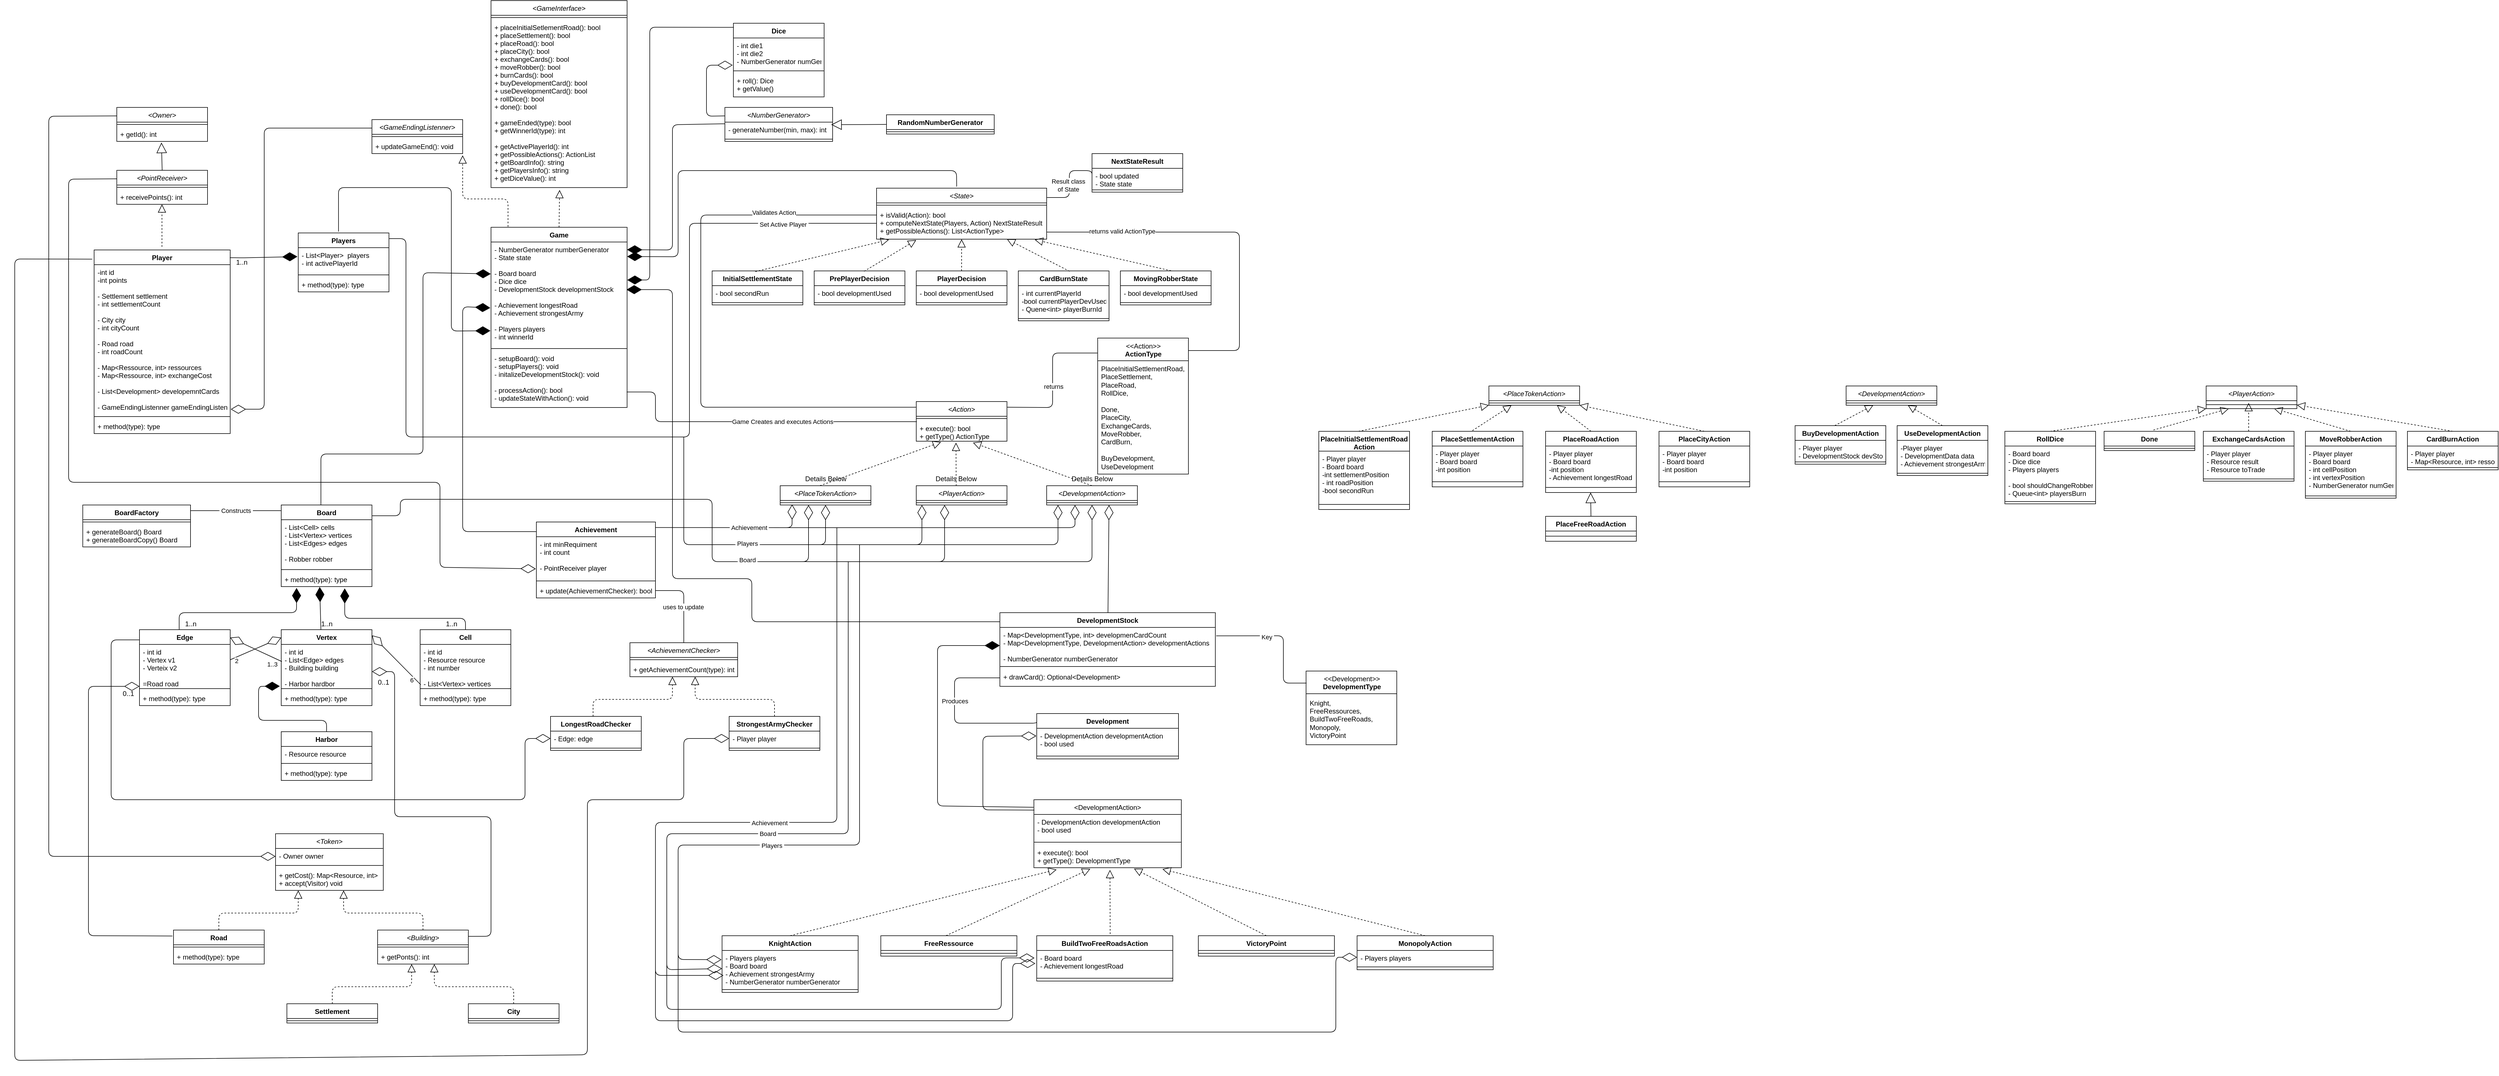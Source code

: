 <mxfile version="14.1.7" type="device"><diagram id="BnS08OC_heeja2vS0Ozt" name="Page-1"><mxGraphModel dx="2805" dy="896" grid="1" gridSize="10" guides="1" tooltips="1" connect="1" arrows="1" fold="1" page="1" pageScale="1" pageWidth="850" pageHeight="1100" math="0" shadow="0"><root><mxCell id="0"/><mxCell id="1" parent="0"/><mxCell id="eVpmDGGVmiAFQbpxaTNq-1" value="&lt;GameInterface&gt;" style="swimlane;fontStyle=2;align=center;verticalAlign=top;childLayout=stackLayout;horizontal=1;startSize=26;horizontalStack=0;resizeParent=1;resizeParentMax=0;resizeLast=0;collapsible=1;marginBottom=0;" parent="1" vertex="1"><mxGeometry x="320" y="10" width="240" height="330" as="geometry"/></mxCell><mxCell id="eVpmDGGVmiAFQbpxaTNq-3" value="" style="line;strokeWidth=1;fillColor=none;align=left;verticalAlign=middle;spacingTop=-1;spacingLeft=3;spacingRight=3;rotatable=0;labelPosition=right;points=[];portConstraint=eastwest;" parent="eVpmDGGVmiAFQbpxaTNq-1" vertex="1"><mxGeometry y="26" width="240" height="8" as="geometry"/></mxCell><mxCell id="eVpmDGGVmiAFQbpxaTNq-4" value="+ placeInitialSetlementRoad(): bool&#10;+ placeSettlement(): bool&#10;+ placeRoad(): bool&#10;+ placeCity(): bool&#10;+ exchangeCards(): bool&#10;+ moveRobber(): bool&#10;+ burnCards(): bool&#10;+ buyDevelopmentCard(): bool&#10;+ useDevelopmentCard(): bool&#10;+ rollDice(): bool&#10;+ done(): bool&#10;&#10;+ gameEnded(type): bool&#10;+ getWinnerId(type): int&#10;&#10;+ getActivePlayerId(): int&#10;+ getPossibleActions(): ActionList&#10;+ getBoardInfo(): string&#10;+ getPlayersInfo(): string&#10;+ getDiceValue(): int&#10;" style="text;strokeColor=none;fillColor=none;align=left;verticalAlign=top;spacingLeft=4;spacingRight=4;overflow=hidden;rotatable=0;points=[[0,0.5],[1,0.5]];portConstraint=eastwest;" parent="eVpmDGGVmiAFQbpxaTNq-1" vertex="1"><mxGeometry y="34" width="240" height="296" as="geometry"/></mxCell><mxCell id="eVpmDGGVmiAFQbpxaTNq-5" value="Game" style="swimlane;fontStyle=1;align=center;verticalAlign=top;childLayout=stackLayout;horizontal=1;startSize=26;horizontalStack=0;resizeParent=1;resizeParentMax=0;resizeLast=0;collapsible=1;marginBottom=0;" parent="1" vertex="1"><mxGeometry x="320" y="410" width="240" height="318" as="geometry"/></mxCell><mxCell id="eVpmDGGVmiAFQbpxaTNq-16" value="" style="endArrow=block;dashed=1;endFill=0;endSize=12;html=1;entryX=0.504;entryY=1.014;entryDx=0;entryDy=0;entryPerimeter=0;" parent="eVpmDGGVmiAFQbpxaTNq-5" target="eVpmDGGVmiAFQbpxaTNq-4" edge="1"><mxGeometry width="160" relative="1" as="geometry"><mxPoint x="120" as="sourcePoint"/><mxPoint x="280" as="targetPoint"/></mxGeometry></mxCell><mxCell id="eVpmDGGVmiAFQbpxaTNq-6" value="- NumberGenerator numberGenerator&#10;- State state&#10;&#10;- Board board&#10;- Dice dice&#10;- DevelopmentStock developmentStock&#10;&#10;- Achievement longestRoad&#10;- Achievement strongestArmy&#10;&#10;- Players players&#10;- int winnerId&#10;&#10;&#10;" style="text;strokeColor=none;fillColor=none;align=left;verticalAlign=top;spacingLeft=4;spacingRight=4;overflow=hidden;rotatable=0;points=[[0,0.5],[1,0.5]];portConstraint=eastwest;" parent="eVpmDGGVmiAFQbpxaTNq-5" vertex="1"><mxGeometry y="26" width="240" height="184" as="geometry"/></mxCell><mxCell id="eVpmDGGVmiAFQbpxaTNq-7" value="" style="line;strokeWidth=1;fillColor=none;align=left;verticalAlign=middle;spacingTop=-1;spacingLeft=3;spacingRight=3;rotatable=0;labelPosition=right;points=[];portConstraint=eastwest;" parent="eVpmDGGVmiAFQbpxaTNq-5" vertex="1"><mxGeometry y="210" width="240" height="8" as="geometry"/></mxCell><mxCell id="eVpmDGGVmiAFQbpxaTNq-8" value="- setupBoard(): void&#10;- setupPlayers(): void&#10;- initalizeDevelopmentStock(): void&#10;&#10;- processAction(): bool&#10;- updateStateWithAction(): void&#10;" style="text;strokeColor=none;fillColor=none;align=left;verticalAlign=top;spacingLeft=4;spacingRight=4;overflow=hidden;rotatable=0;points=[[0,0.5],[1,0.5]];portConstraint=eastwest;" parent="eVpmDGGVmiAFQbpxaTNq-5" vertex="1"><mxGeometry y="218" width="240" height="100" as="geometry"/></mxCell><mxCell id="eVpmDGGVmiAFQbpxaTNq-17" value="Board" style="swimlane;fontStyle=1;align=center;verticalAlign=top;childLayout=stackLayout;horizontal=1;startSize=26;horizontalStack=0;resizeParent=1;resizeParentMax=0;resizeLast=0;collapsible=1;marginBottom=0;" parent="1" vertex="1"><mxGeometry x="-50" y="900" width="160" height="144" as="geometry"/></mxCell><mxCell id="eVpmDGGVmiAFQbpxaTNq-70" value="" style="endArrow=diamondThin;endFill=1;endSize=24;html=1;entryX=-0.002;entryY=0.306;entryDx=0;entryDy=0;entryPerimeter=0;" parent="eVpmDGGVmiAFQbpxaTNq-17" target="eVpmDGGVmiAFQbpxaTNq-6" edge="1"><mxGeometry width="160" relative="1" as="geometry"><mxPoint x="70" as="sourcePoint"/><mxPoint x="367" y="-450" as="targetPoint"/><Array as="points"><mxPoint x="70" y="-90"/><mxPoint x="250" y="-90"/><mxPoint x="250" y="-410"/></Array></mxGeometry></mxCell><mxCell id="eVpmDGGVmiAFQbpxaTNq-18" value="- List&lt;Cell&gt; cells&#10;- List&lt;Vertex&gt; vertices&#10;- List&lt;Edges&gt; edges&#10;&#10;- Robber robber" style="text;strokeColor=none;fillColor=none;align=left;verticalAlign=top;spacingLeft=4;spacingRight=4;overflow=hidden;rotatable=0;points=[[0,0.5],[1,0.5]];portConstraint=eastwest;" parent="eVpmDGGVmiAFQbpxaTNq-17" vertex="1"><mxGeometry y="26" width="160" height="84" as="geometry"/></mxCell><mxCell id="eVpmDGGVmiAFQbpxaTNq-19" value="" style="line;strokeWidth=1;fillColor=none;align=left;verticalAlign=middle;spacingTop=-1;spacingLeft=3;spacingRight=3;rotatable=0;labelPosition=right;points=[];portConstraint=eastwest;" parent="eVpmDGGVmiAFQbpxaTNq-17" vertex="1"><mxGeometry y="110" width="160" height="8" as="geometry"/></mxCell><mxCell id="eVpmDGGVmiAFQbpxaTNq-20" value="+ method(type): type" style="text;strokeColor=none;fillColor=none;align=left;verticalAlign=top;spacingLeft=4;spacingRight=4;overflow=hidden;rotatable=0;points=[[0,0.5],[1,0.5]];portConstraint=eastwest;" parent="eVpmDGGVmiAFQbpxaTNq-17" vertex="1"><mxGeometry y="118" width="160" height="26" as="geometry"/></mxCell><mxCell id="eVpmDGGVmiAFQbpxaTNq-21" value="&lt;GameEndingListenner&gt;" style="swimlane;fontStyle=2;align=center;verticalAlign=top;childLayout=stackLayout;horizontal=1;startSize=26;horizontalStack=0;resizeParent=1;resizeParentMax=0;resizeLast=0;collapsible=1;marginBottom=0;" parent="1" vertex="1"><mxGeometry x="110" y="220" width="160" height="60" as="geometry"/></mxCell><mxCell id="eVpmDGGVmiAFQbpxaTNq-23" value="" style="line;strokeWidth=1;fillColor=none;align=left;verticalAlign=middle;spacingTop=-1;spacingLeft=3;spacingRight=3;rotatable=0;labelPosition=right;points=[];portConstraint=eastwest;" parent="eVpmDGGVmiAFQbpxaTNq-21" vertex="1"><mxGeometry y="26" width="160" height="8" as="geometry"/></mxCell><mxCell id="eVpmDGGVmiAFQbpxaTNq-24" value="+ updateGameEnd(): void" style="text;strokeColor=none;fillColor=none;align=left;verticalAlign=top;spacingLeft=4;spacingRight=4;overflow=hidden;rotatable=0;points=[[0,0.5],[1,0.5]];portConstraint=eastwest;" parent="eVpmDGGVmiAFQbpxaTNq-21" vertex="1"><mxGeometry y="34" width="160" height="26" as="geometry"/></mxCell><mxCell id="eVpmDGGVmiAFQbpxaTNq-25" value="" style="endArrow=block;dashed=1;endFill=0;endSize=12;html=1;" parent="1" edge="1"><mxGeometry width="160" relative="1" as="geometry"><mxPoint x="350" y="409" as="sourcePoint"/><mxPoint x="270" y="283" as="targetPoint"/><Array as="points"><mxPoint x="350" y="360"/><mxPoint x="270" y="360"/></Array></mxGeometry></mxCell><mxCell id="eVpmDGGVmiAFQbpxaTNq-26" value="Players" style="swimlane;fontStyle=1;align=center;verticalAlign=top;childLayout=stackLayout;horizontal=1;startSize=26;horizontalStack=0;resizeParent=1;resizeParentMax=0;resizeLast=0;collapsible=1;marginBottom=0;" parent="1" vertex="1"><mxGeometry x="-20" y="420" width="160" height="104" as="geometry"/></mxCell><mxCell id="eVpmDGGVmiAFQbpxaTNq-178" value="" style="endArrow=none;html=1;edgeStyle=orthogonalEdgeStyle;entryX=0;entryY=0.5;entryDx=0;entryDy=0;" parent="eVpmDGGVmiAFQbpxaTNq-26" target="eVpmDGGVmiAFQbpxaTNq-37" edge="1"><mxGeometry relative="1" as="geometry"><mxPoint x="160" y="10" as="sourcePoint"/><mxPoint x="800" y="-100" as="targetPoint"/><Array as="points"><mxPoint x="190" y="10"/><mxPoint x="190" y="360"/><mxPoint x="690" y="360"/><mxPoint x="690" y="-17"/></Array></mxGeometry></mxCell><mxCell id="eVpmDGGVmiAFQbpxaTNq-181" value="&lt;font style=&quot;vertical-align: inherit&quot;&gt;&lt;font style=&quot;vertical-align: inherit&quot;&gt;&amp;nbsp;Set Active Player&amp;nbsp;&lt;br&gt;&lt;/font&gt;&lt;/font&gt;" style="edgeLabel;html=1;align=center;verticalAlign=middle;resizable=0;points=[];" parent="eVpmDGGVmiAFQbpxaTNq-178" vertex="1" connectable="0"><mxGeometry x="0.79" y="-3" relative="1" as="geometry"><mxPoint x="1" y="-1" as="offset"/></mxGeometry></mxCell><mxCell id="eVpmDGGVmiAFQbpxaTNq-27" value="- List&lt;Player&gt;  players&#10;- int activePlayerId" style="text;strokeColor=none;fillColor=none;align=left;verticalAlign=top;spacingLeft=4;spacingRight=4;overflow=hidden;rotatable=0;points=[[0,0.5],[1,0.5]];portConstraint=eastwest;" parent="eVpmDGGVmiAFQbpxaTNq-26" vertex="1"><mxGeometry y="26" width="160" height="44" as="geometry"/></mxCell><mxCell id="eVpmDGGVmiAFQbpxaTNq-28" value="" style="line;strokeWidth=1;fillColor=none;align=left;verticalAlign=middle;spacingTop=-1;spacingLeft=3;spacingRight=3;rotatable=0;labelPosition=right;points=[];portConstraint=eastwest;" parent="eVpmDGGVmiAFQbpxaTNq-26" vertex="1"><mxGeometry y="70" width="160" height="8" as="geometry"/></mxCell><mxCell id="eVpmDGGVmiAFQbpxaTNq-29" value="+ method(type): type" style="text;strokeColor=none;fillColor=none;align=left;verticalAlign=top;spacingLeft=4;spacingRight=4;overflow=hidden;rotatable=0;points=[[0,0.5],[1,0.5]];portConstraint=eastwest;" parent="eVpmDGGVmiAFQbpxaTNq-26" vertex="1"><mxGeometry y="78" width="160" height="26" as="geometry"/></mxCell><mxCell id="eVpmDGGVmiAFQbpxaTNq-30" value="Achievement" style="swimlane;fontStyle=1;align=center;verticalAlign=top;childLayout=stackLayout;horizontal=1;startSize=26;horizontalStack=0;resizeParent=1;resizeParentMax=0;resizeLast=0;collapsible=1;marginBottom=0;" parent="1" vertex="1"><mxGeometry x="400" y="930" width="210" height="134" as="geometry"/></mxCell><mxCell id="eVpmDGGVmiAFQbpxaTNq-31" value="- int minRequiment&#10;- int count&#10;&#10;- PointReceiver player&#10;" style="text;strokeColor=none;fillColor=none;align=left;verticalAlign=top;spacingLeft=4;spacingRight=4;overflow=hidden;rotatable=0;points=[[0,0.5],[1,0.5]];portConstraint=eastwest;" parent="eVpmDGGVmiAFQbpxaTNq-30" vertex="1"><mxGeometry y="26" width="210" height="74" as="geometry"/></mxCell><mxCell id="eVpmDGGVmiAFQbpxaTNq-32" value="" style="line;strokeWidth=1;fillColor=none;align=left;verticalAlign=middle;spacingTop=-1;spacingLeft=3;spacingRight=3;rotatable=0;labelPosition=right;points=[];portConstraint=eastwest;" parent="eVpmDGGVmiAFQbpxaTNq-30" vertex="1"><mxGeometry y="100" width="210" height="8" as="geometry"/></mxCell><mxCell id="eVpmDGGVmiAFQbpxaTNq-33" value="+ update(AchievementChecker): bool" style="text;strokeColor=none;fillColor=none;align=left;verticalAlign=top;spacingLeft=4;spacingRight=4;overflow=hidden;rotatable=0;points=[[0,0.5],[1,0.5]];portConstraint=eastwest;" parent="eVpmDGGVmiAFQbpxaTNq-30" vertex="1"><mxGeometry y="108" width="210" height="26" as="geometry"/></mxCell><mxCell id="eVpmDGGVmiAFQbpxaTNq-34" value="&lt;State&gt;" style="swimlane;fontStyle=2;align=center;verticalAlign=top;childLayout=stackLayout;horizontal=1;startSize=26;horizontalStack=0;resizeParent=1;resizeParentMax=0;resizeLast=0;collapsible=1;marginBottom=0;" parent="1" vertex="1"><mxGeometry x="1000" y="341" width="300" height="90" as="geometry"/></mxCell><mxCell id="eVpmDGGVmiAFQbpxaTNq-36" value="" style="line;strokeWidth=1;fillColor=none;align=left;verticalAlign=middle;spacingTop=-1;spacingLeft=3;spacingRight=3;rotatable=0;labelPosition=right;points=[];portConstraint=eastwest;" parent="eVpmDGGVmiAFQbpxaTNq-34" vertex="1"><mxGeometry y="26" width="300" height="8" as="geometry"/></mxCell><mxCell id="eVpmDGGVmiAFQbpxaTNq-37" value="+ isValid(Action): bool&#10;+ computeNextState(Players, Action) NextStateResult&#10;+ getPossibleActions(): List&lt;ActionType&gt;&#10;" style="text;strokeColor=none;fillColor=none;align=left;verticalAlign=top;spacingLeft=4;spacingRight=4;overflow=hidden;rotatable=0;points=[[0,0.5],[1,0.5]];portConstraint=eastwest;" parent="eVpmDGGVmiAFQbpxaTNq-34" vertex="1"><mxGeometry y="34" width="300" height="56" as="geometry"/></mxCell><mxCell id="eVpmDGGVmiAFQbpxaTNq-38" value="&lt;Action&gt;" style="swimlane;fontStyle=2;align=center;verticalAlign=top;childLayout=stackLayout;horizontal=1;startSize=26;horizontalStack=0;resizeParent=1;resizeParentMax=0;resizeLast=0;collapsible=1;marginBottom=0;" parent="1" vertex="1"><mxGeometry x="1070" y="717.5" width="160" height="70" as="geometry"/></mxCell><mxCell id="eVpmDGGVmiAFQbpxaTNq-40" value="" style="line;strokeWidth=1;fillColor=none;align=left;verticalAlign=middle;spacingTop=-1;spacingLeft=3;spacingRight=3;rotatable=0;labelPosition=right;points=[];portConstraint=eastwest;" parent="eVpmDGGVmiAFQbpxaTNq-38" vertex="1"><mxGeometry y="26" width="160" height="8" as="geometry"/></mxCell><mxCell id="eVpmDGGVmiAFQbpxaTNq-41" value="+ execute(): bool&#10;+ getType() ActionType&#10;" style="text;strokeColor=none;fillColor=none;align=left;verticalAlign=top;spacingLeft=4;spacingRight=4;overflow=hidden;rotatable=0;points=[[0,0.5],[1,0.5]];portConstraint=eastwest;" parent="eVpmDGGVmiAFQbpxaTNq-38" vertex="1"><mxGeometry y="34" width="160" height="36" as="geometry"/></mxCell><mxCell id="eVpmDGGVmiAFQbpxaTNq-42" value="" style="endArrow=diamondThin;endFill=1;endSize=24;html=1;entryX=-0.004;entryY=0.851;entryDx=0;entryDy=0;entryPerimeter=0;exitX=0.444;exitY=-0.023;exitDx=0;exitDy=0;exitPerimeter=0;" parent="1" source="eVpmDGGVmiAFQbpxaTNq-26" target="eVpmDGGVmiAFQbpxaTNq-6" edge="1"><mxGeometry width="160" relative="1" as="geometry"><mxPoint x="100" y="710" as="sourcePoint"/><mxPoint x="260" y="710" as="targetPoint"/><Array as="points"><mxPoint x="51" y="340"/><mxPoint x="100" y="340"/><mxPoint x="250" y="340"/><mxPoint x="250" y="593"/></Array></mxGeometry></mxCell><mxCell id="eVpmDGGVmiAFQbpxaTNq-43" value="Player" style="swimlane;fontStyle=1;align=center;verticalAlign=top;childLayout=stackLayout;horizontal=1;startSize=26;horizontalStack=0;resizeParent=1;resizeParentMax=0;resizeLast=0;collapsible=1;marginBottom=0;" parent="1" vertex="1"><mxGeometry x="-380" y="450" width="240" height="324" as="geometry"/></mxCell><mxCell id="eVpmDGGVmiAFQbpxaTNq-44" value="-int id&#10;-int points&#10;&#10;- Settlement settlement&#10;- int settlementCount&#10;&#10;- City city&#10;- int cityCount&#10;&#10;- Road road&#10;- int roadCount&#10;&#10;- Map&lt;Ressource, int&gt; ressources&#10;- Map&lt;Ressource, int&gt; exchangeCost&#10;&#10;- List&lt;Development&gt; developemntCards&#10;&#10;- GameEndingListenner gameEndingListenner&#10;&#10;" style="text;strokeColor=none;fillColor=none;align=left;verticalAlign=top;spacingLeft=4;spacingRight=4;overflow=hidden;rotatable=0;points=[[0,0.5],[1,0.5]];portConstraint=eastwest;" parent="eVpmDGGVmiAFQbpxaTNq-43" vertex="1"><mxGeometry y="26" width="240" height="264" as="geometry"/></mxCell><mxCell id="eVpmDGGVmiAFQbpxaTNq-45" value="" style="line;strokeWidth=1;fillColor=none;align=left;verticalAlign=middle;spacingTop=-1;spacingLeft=3;spacingRight=3;rotatable=0;labelPosition=right;points=[];portConstraint=eastwest;" parent="eVpmDGGVmiAFQbpxaTNq-43" vertex="1"><mxGeometry y="290" width="240" height="8" as="geometry"/></mxCell><mxCell id="eVpmDGGVmiAFQbpxaTNq-46" value="+ method(type): type" style="text;strokeColor=none;fillColor=none;align=left;verticalAlign=top;spacingLeft=4;spacingRight=4;overflow=hidden;rotatable=0;points=[[0,0.5],[1,0.5]];portConstraint=eastwest;" parent="eVpmDGGVmiAFQbpxaTNq-43" vertex="1"><mxGeometry y="298" width="240" height="26" as="geometry"/></mxCell><mxCell id="eVpmDGGVmiAFQbpxaTNq-48" value="1..n" style="text;html=1;align=center;verticalAlign=middle;resizable=0;points=[];autosize=1;" parent="1" vertex="1"><mxGeometry x="-140" y="462" width="40" height="20" as="geometry"/></mxCell><mxCell id="eVpmDGGVmiAFQbpxaTNq-47" value="" style="endArrow=diamondThin;endFill=1;endSize=24;html=1;entryX=-0.009;entryY=0.358;entryDx=0;entryDy=0;exitX=0.997;exitY=0.042;exitDx=0;exitDy=0;exitPerimeter=0;entryPerimeter=0;" parent="1" source="eVpmDGGVmiAFQbpxaTNq-43" target="eVpmDGGVmiAFQbpxaTNq-27" edge="1"><mxGeometry width="160" relative="1" as="geometry"><mxPoint x="-100" y="450" as="sourcePoint"/><mxPoint x="60" y="450" as="targetPoint"/><Array as="points"><mxPoint x="-120" y="464"/></Array></mxGeometry></mxCell><mxCell id="eVpmDGGVmiAFQbpxaTNq-49" value="" style="endArrow=diamondThin;endFill=0;endSize=24;html=1;entryX=1.004;entryY=0.966;entryDx=0;entryDy=0;entryPerimeter=0;exitX=0;exitY=0.25;exitDx=0;exitDy=0;" parent="1" source="eVpmDGGVmiAFQbpxaTNq-21" target="eVpmDGGVmiAFQbpxaTNq-44" edge="1"><mxGeometry width="160" relative="1" as="geometry"><mxPoint x="290" y="730" as="sourcePoint"/><mxPoint x="450" y="730" as="targetPoint"/><Array as="points"><mxPoint x="-80" y="235"/><mxPoint x="-80" y="731"/></Array></mxGeometry></mxCell><mxCell id="eVpmDGGVmiAFQbpxaTNq-50" value="BoardFactory" style="swimlane;fontStyle=1;align=center;verticalAlign=top;childLayout=stackLayout;horizontal=1;startSize=26;horizontalStack=0;resizeParent=1;resizeParentMax=0;resizeLast=0;collapsible=1;marginBottom=0;" parent="1" vertex="1"><mxGeometry x="-400" y="900" width="190" height="74" as="geometry"/></mxCell><mxCell id="eVpmDGGVmiAFQbpxaTNq-54" value="&amp;nbsp;Constructs&amp;nbsp;" style="endArrow=none;html=1;edgeStyle=orthogonalEdgeStyle;" parent="eVpmDGGVmiAFQbpxaTNq-50" edge="1"><mxGeometry relative="1" as="geometry"><mxPoint x="190" y="10" as="sourcePoint"/><mxPoint x="350" y="10" as="targetPoint"/></mxGeometry></mxCell><mxCell id="eVpmDGGVmiAFQbpxaTNq-52" value="" style="line;strokeWidth=1;fillColor=none;align=left;verticalAlign=middle;spacingTop=-1;spacingLeft=3;spacingRight=3;rotatable=0;labelPosition=right;points=[];portConstraint=eastwest;" parent="eVpmDGGVmiAFQbpxaTNq-50" vertex="1"><mxGeometry y="26" width="190" height="8" as="geometry"/></mxCell><mxCell id="eVpmDGGVmiAFQbpxaTNq-53" value="+ generateBoard() Board&#10;+ generateBoardCopy() Board " style="text;strokeColor=none;fillColor=none;align=left;verticalAlign=top;spacingLeft=4;spacingRight=4;overflow=hidden;rotatable=0;points=[[0,0.5],[1,0.5]];portConstraint=eastwest;" parent="eVpmDGGVmiAFQbpxaTNq-50" vertex="1"><mxGeometry y="34" width="190" height="40" as="geometry"/></mxCell><mxCell id="eVpmDGGVmiAFQbpxaTNq-57" value="Vertex" style="swimlane;fontStyle=1;align=center;verticalAlign=top;childLayout=stackLayout;horizontal=1;startSize=26;horizontalStack=0;resizeParent=1;resizeParentMax=0;resizeLast=0;collapsible=1;marginBottom=0;" parent="1" vertex="1"><mxGeometry x="-50" y="1120" width="160" height="134" as="geometry"/></mxCell><mxCell id="eVpmDGGVmiAFQbpxaTNq-76" value="" style="endArrow=diamondThin;endFill=1;endSize=24;html=1;entryX=0.424;entryY=1.026;entryDx=0;entryDy=0;entryPerimeter=0;" parent="eVpmDGGVmiAFQbpxaTNq-57" target="eVpmDGGVmiAFQbpxaTNq-20" edge="1"><mxGeometry width="160" relative="1" as="geometry"><mxPoint x="70" as="sourcePoint"/><mxPoint x="230" as="targetPoint"/></mxGeometry></mxCell><mxCell id="eVpmDGGVmiAFQbpxaTNq-58" value="- int id&#10;- List&lt;Edge&gt; edges&#10;- Building building&#10;&#10;- Harbor hardbor&#10;" style="text;strokeColor=none;fillColor=none;align=left;verticalAlign=top;spacingLeft=4;spacingRight=4;overflow=hidden;rotatable=0;points=[[0,0.5],[1,0.5]];portConstraint=eastwest;" parent="eVpmDGGVmiAFQbpxaTNq-57" vertex="1"><mxGeometry y="26" width="160" height="74" as="geometry"/></mxCell><mxCell id="eVpmDGGVmiAFQbpxaTNq-59" value="" style="line;strokeWidth=1;fillColor=none;align=left;verticalAlign=middle;spacingTop=-1;spacingLeft=3;spacingRight=3;rotatable=0;labelPosition=right;points=[];portConstraint=eastwest;" parent="eVpmDGGVmiAFQbpxaTNq-57" vertex="1"><mxGeometry y="100" width="160" height="8" as="geometry"/></mxCell><mxCell id="eVpmDGGVmiAFQbpxaTNq-60" value="+ method(type): type" style="text;strokeColor=none;fillColor=none;align=left;verticalAlign=top;spacingLeft=4;spacingRight=4;overflow=hidden;rotatable=0;points=[[0,0.5],[1,0.5]];portConstraint=eastwest;" parent="eVpmDGGVmiAFQbpxaTNq-57" vertex="1"><mxGeometry y="108" width="160" height="26" as="geometry"/></mxCell><mxCell id="eVpmDGGVmiAFQbpxaTNq-61" value="Edge" style="swimlane;fontStyle=1;align=center;verticalAlign=top;childLayout=stackLayout;horizontal=1;startSize=26;horizontalStack=0;resizeParent=1;resizeParentMax=0;resizeLast=0;collapsible=1;marginBottom=0;" parent="1" vertex="1"><mxGeometry x="-300" y="1120" width="160" height="134" as="geometry"/></mxCell><mxCell id="eVpmDGGVmiAFQbpxaTNq-71" value="" style="endArrow=diamondThin;endFill=1;endSize=24;html=1;entryX=0.169;entryY=1.09;entryDx=0;entryDy=0;entryPerimeter=0;" parent="eVpmDGGVmiAFQbpxaTNq-61" target="eVpmDGGVmiAFQbpxaTNq-20" edge="1"><mxGeometry width="160" relative="1" as="geometry"><mxPoint x="70" as="sourcePoint"/><mxPoint x="230" as="targetPoint"/><Array as="points"><mxPoint x="70" y="-30"/><mxPoint x="277" y="-30"/></Array></mxGeometry></mxCell><mxCell id="eVpmDGGVmiAFQbpxaTNq-62" value="- int id&#10;- Vertex v1&#10;- Verteix v2&#10;&#10;=Road road" style="text;strokeColor=none;fillColor=none;align=left;verticalAlign=top;spacingLeft=4;spacingRight=4;overflow=hidden;rotatable=0;points=[[0,0.5],[1,0.5]];portConstraint=eastwest;" parent="eVpmDGGVmiAFQbpxaTNq-61" vertex="1"><mxGeometry y="26" width="160" height="74" as="geometry"/></mxCell><mxCell id="eVpmDGGVmiAFQbpxaTNq-63" value="" style="line;strokeWidth=1;fillColor=none;align=left;verticalAlign=middle;spacingTop=-1;spacingLeft=3;spacingRight=3;rotatable=0;labelPosition=right;points=[];portConstraint=eastwest;" parent="eVpmDGGVmiAFQbpxaTNq-61" vertex="1"><mxGeometry y="100" width="160" height="8" as="geometry"/></mxCell><mxCell id="eVpmDGGVmiAFQbpxaTNq-64" value="+ method(type): type" style="text;strokeColor=none;fillColor=none;align=left;verticalAlign=top;spacingLeft=4;spacingRight=4;overflow=hidden;rotatable=0;points=[[0,0.5],[1,0.5]];portConstraint=eastwest;" parent="eVpmDGGVmiAFQbpxaTNq-61" vertex="1"><mxGeometry y="108" width="160" height="26" as="geometry"/></mxCell><mxCell id="eVpmDGGVmiAFQbpxaTNq-65" value="Cell" style="swimlane;fontStyle=1;align=center;verticalAlign=top;childLayout=stackLayout;horizontal=1;startSize=26;horizontalStack=0;resizeParent=1;resizeParentMax=0;resizeLast=0;collapsible=1;marginBottom=0;" parent="1" vertex="1"><mxGeometry x="195" y="1120" width="160" height="134" as="geometry"/></mxCell><mxCell id="eVpmDGGVmiAFQbpxaTNq-66" value="- int id&#10;- Resource resource&#10;- int number&#10;&#10;- List&lt;Vertex&gt; vertices" style="text;strokeColor=none;fillColor=none;align=left;verticalAlign=top;spacingLeft=4;spacingRight=4;overflow=hidden;rotatable=0;points=[[0,0.5],[1,0.5]];portConstraint=eastwest;" parent="eVpmDGGVmiAFQbpxaTNq-65" vertex="1"><mxGeometry y="26" width="160" height="74" as="geometry"/></mxCell><mxCell id="eVpmDGGVmiAFQbpxaTNq-67" value="" style="line;strokeWidth=1;fillColor=none;align=left;verticalAlign=middle;spacingTop=-1;spacingLeft=3;spacingRight=3;rotatable=0;labelPosition=right;points=[];portConstraint=eastwest;" parent="eVpmDGGVmiAFQbpxaTNq-65" vertex="1"><mxGeometry y="100" width="160" height="8" as="geometry"/></mxCell><mxCell id="eVpmDGGVmiAFQbpxaTNq-68" value="+ method(type): type" style="text;strokeColor=none;fillColor=none;align=left;verticalAlign=top;spacingLeft=4;spacingRight=4;overflow=hidden;rotatable=0;points=[[0,0.5],[1,0.5]];portConstraint=eastwest;" parent="eVpmDGGVmiAFQbpxaTNq-65" vertex="1"><mxGeometry y="108" width="160" height="26" as="geometry"/></mxCell><mxCell id="eVpmDGGVmiAFQbpxaTNq-72" value="1..n" style="text;html=1;align=center;verticalAlign=middle;resizable=0;points=[];autosize=1;" parent="1" vertex="1"><mxGeometry x="-230" y="1100" width="40" height="20" as="geometry"/></mxCell><mxCell id="eVpmDGGVmiAFQbpxaTNq-73" value="" style="endArrow=diamondThin;endFill=1;endSize=24;html=1;entryX=0.7;entryY=1.122;entryDx=0;entryDy=0;entryPerimeter=0;exitX=0.5;exitY=0;exitDx=0;exitDy=0;" parent="1" source="eVpmDGGVmiAFQbpxaTNq-65" target="eVpmDGGVmiAFQbpxaTNq-20" edge="1"><mxGeometry width="160" relative="1" as="geometry"><mxPoint x="-220" y="1130.0" as="sourcePoint"/><mxPoint x="-12.96" y="1056.34" as="targetPoint"/><Array as="points"><mxPoint x="275" y="1100"/><mxPoint x="62" y="1100"/></Array></mxGeometry></mxCell><mxCell id="eVpmDGGVmiAFQbpxaTNq-74" value="1..n" style="text;html=1;align=center;verticalAlign=middle;resizable=0;points=[];autosize=1;" parent="1" vertex="1"><mxGeometry x="230" y="1100" width="40" height="20" as="geometry"/></mxCell><mxCell id="eVpmDGGVmiAFQbpxaTNq-77" value="1..n" style="text;html=1;align=center;verticalAlign=middle;resizable=0;points=[];autosize=1;" parent="1" vertex="1"><mxGeometry x="10" y="1100" width="40" height="20" as="geometry"/></mxCell><mxCell id="eVpmDGGVmiAFQbpxaTNq-78" value="" style="endArrow=diamondThin;endFill=0;endSize=24;html=1;exitX=1.002;exitY=0.365;exitDx=0;exitDy=0;exitPerimeter=0;" parent="1" source="eVpmDGGVmiAFQbpxaTNq-62" edge="1"><mxGeometry width="160" relative="1" as="geometry"><mxPoint x="-140" y="1160" as="sourcePoint"/><mxPoint x="-50" y="1134" as="targetPoint"/></mxGeometry></mxCell><mxCell id="eVpmDGGVmiAFQbpxaTNq-79" value="2" style="edgeLabel;html=1;align=center;verticalAlign=middle;resizable=0;points=[];" parent="eVpmDGGVmiAFQbpxaTNq-78" vertex="1" connectable="0"><mxGeometry x="-0.82" y="-2" relative="1" as="geometry"><mxPoint x="1.44" y="3.39" as="offset"/></mxGeometry></mxCell><mxCell id="eVpmDGGVmiAFQbpxaTNq-80" value="" style="endArrow=diamondThin;endFill=0;endSize=24;html=1;exitX=0.007;exitY=0.409;exitDx=0;exitDy=0;exitPerimeter=0;" parent="1" source="eVpmDGGVmiAFQbpxaTNq-58" edge="1"><mxGeometry width="160" relative="1" as="geometry"><mxPoint x="-53" y="1159" as="sourcePoint"/><mxPoint x="-140" y="1134" as="targetPoint"/></mxGeometry></mxCell><mxCell id="eVpmDGGVmiAFQbpxaTNq-82" value="1..3" style="edgeLabel;html=1;align=center;verticalAlign=middle;resizable=0;points=[];" parent="eVpmDGGVmiAFQbpxaTNq-80" vertex="1" connectable="0"><mxGeometry x="-0.733" y="-2" relative="1" as="geometry"><mxPoint x="-5.93" y="11.76" as="offset"/></mxGeometry></mxCell><mxCell id="eVpmDGGVmiAFQbpxaTNq-84" value="" style="endArrow=diamondThin;endFill=0;endSize=24;html=1;exitX=0.007;exitY=0.962;exitDx=0;exitDy=0;exitPerimeter=0;" parent="1" source="eVpmDGGVmiAFQbpxaTNq-66" edge="1"><mxGeometry width="160" relative="1" as="geometry"><mxPoint x="201.12" y="1172.266" as="sourcePoint"/><mxPoint x="110" y="1130" as="targetPoint"/></mxGeometry></mxCell><mxCell id="eVpmDGGVmiAFQbpxaTNq-86" value="6" style="edgeLabel;html=1;align=center;verticalAlign=middle;resizable=0;points=[];" parent="eVpmDGGVmiAFQbpxaTNq-84" vertex="1" connectable="0"><mxGeometry x="-0.827" y="-1" relative="1" as="geometry"><mxPoint x="-9.22" as="offset"/></mxGeometry></mxCell><mxCell id="eVpmDGGVmiAFQbpxaTNq-95" value="Harbor" style="swimlane;fontStyle=1;align=center;verticalAlign=top;childLayout=stackLayout;horizontal=1;startSize=26;horizontalStack=0;resizeParent=1;resizeParentMax=0;resizeLast=0;collapsible=1;marginBottom=0;" parent="1" vertex="1"><mxGeometry x="-50" y="1300" width="160" height="86" as="geometry"/></mxCell><mxCell id="eVpmDGGVmiAFQbpxaTNq-96" value="- Resource resource" style="text;strokeColor=none;fillColor=none;align=left;verticalAlign=top;spacingLeft=4;spacingRight=4;overflow=hidden;rotatable=0;points=[[0,0.5],[1,0.5]];portConstraint=eastwest;" parent="eVpmDGGVmiAFQbpxaTNq-95" vertex="1"><mxGeometry y="26" width="160" height="26" as="geometry"/></mxCell><mxCell id="eVpmDGGVmiAFQbpxaTNq-97" value="" style="line;strokeWidth=1;fillColor=none;align=left;verticalAlign=middle;spacingTop=-1;spacingLeft=3;spacingRight=3;rotatable=0;labelPosition=right;points=[];portConstraint=eastwest;" parent="eVpmDGGVmiAFQbpxaTNq-95" vertex="1"><mxGeometry y="52" width="160" height="8" as="geometry"/></mxCell><mxCell id="eVpmDGGVmiAFQbpxaTNq-98" value="+ method(type): type" style="text;strokeColor=none;fillColor=none;align=left;verticalAlign=top;spacingLeft=4;spacingRight=4;overflow=hidden;rotatable=0;points=[[0,0.5],[1,0.5]];portConstraint=eastwest;" parent="eVpmDGGVmiAFQbpxaTNq-95" vertex="1"><mxGeometry y="60" width="160" height="26" as="geometry"/></mxCell><mxCell id="eVpmDGGVmiAFQbpxaTNq-99" value="" style="endArrow=diamondThin;endFill=1;endSize=24;html=1;entryX=-0.015;entryY=0.996;entryDx=0;entryDy=0;entryPerimeter=0;" parent="1" source="eVpmDGGVmiAFQbpxaTNq-95" target="eVpmDGGVmiAFQbpxaTNq-58" edge="1"><mxGeometry width="160" relative="1" as="geometry"><mxPoint x="-180" y="1320" as="sourcePoint"/><mxPoint x="-20" y="1320" as="targetPoint"/><Array as="points"><mxPoint x="30" y="1280"/><mxPoint x="-90" y="1280"/><mxPoint x="-90" y="1220"/></Array></mxGeometry></mxCell><mxCell id="eVpmDGGVmiAFQbpxaTNq-100" value="&lt;Owner&gt;" style="swimlane;fontStyle=2;align=center;verticalAlign=top;childLayout=stackLayout;horizontal=1;startSize=26;horizontalStack=0;resizeParent=1;resizeParentMax=0;resizeLast=0;collapsible=1;marginBottom=0;" parent="1" vertex="1"><mxGeometry x="-340" y="198.5" width="160" height="60" as="geometry"/></mxCell><mxCell id="eVpmDGGVmiAFQbpxaTNq-102" value="" style="line;strokeWidth=1;fillColor=none;align=left;verticalAlign=middle;spacingTop=-1;spacingLeft=3;spacingRight=3;rotatable=0;labelPosition=right;points=[];portConstraint=eastwest;" parent="eVpmDGGVmiAFQbpxaTNq-100" vertex="1"><mxGeometry y="26" width="160" height="8" as="geometry"/></mxCell><mxCell id="eVpmDGGVmiAFQbpxaTNq-103" value="+ getId(): int" style="text;strokeColor=none;fillColor=none;align=left;verticalAlign=top;spacingLeft=4;spacingRight=4;overflow=hidden;rotatable=0;points=[[0,0.5],[1,0.5]];portConstraint=eastwest;" parent="eVpmDGGVmiAFQbpxaTNq-100" vertex="1"><mxGeometry y="34" width="160" height="26" as="geometry"/></mxCell><mxCell id="eVpmDGGVmiAFQbpxaTNq-104" value="&lt;PointReceiver&gt;" style="swimlane;fontStyle=2;align=center;verticalAlign=top;childLayout=stackLayout;horizontal=1;startSize=26;horizontalStack=0;resizeParent=1;resizeParentMax=0;resizeLast=0;collapsible=1;marginBottom=0;" parent="1" vertex="1"><mxGeometry x="-340" y="309.5" width="160" height="60" as="geometry"/></mxCell><mxCell id="eVpmDGGVmiAFQbpxaTNq-106" value="" style="line;strokeWidth=1;fillColor=none;align=left;verticalAlign=middle;spacingTop=-1;spacingLeft=3;spacingRight=3;rotatable=0;labelPosition=right;points=[];portConstraint=eastwest;" parent="eVpmDGGVmiAFQbpxaTNq-104" vertex="1"><mxGeometry y="26" width="160" height="8" as="geometry"/></mxCell><mxCell id="eVpmDGGVmiAFQbpxaTNq-107" value="+ receivePoints(): int" style="text;strokeColor=none;fillColor=none;align=left;verticalAlign=top;spacingLeft=4;spacingRight=4;overflow=hidden;rotatable=0;points=[[0,0.5],[1,0.5]];portConstraint=eastwest;" parent="eVpmDGGVmiAFQbpxaTNq-104" vertex="1"><mxGeometry y="34" width="160" height="26" as="geometry"/></mxCell><mxCell id="eVpmDGGVmiAFQbpxaTNq-108" value="" style="endArrow=block;endSize=16;endFill=0;html=1;exitX=0.5;exitY=0;exitDx=0;exitDy=0;entryX=0.492;entryY=1.078;entryDx=0;entryDy=0;entryPerimeter=0;" parent="1" source="eVpmDGGVmiAFQbpxaTNq-104" target="eVpmDGGVmiAFQbpxaTNq-103" edge="1"><mxGeometry width="160" relative="1" as="geometry"><mxPoint x="-237.5" y="303.75" as="sourcePoint"/><mxPoint x="-240" y="264.25" as="targetPoint"/></mxGeometry></mxCell><mxCell id="eVpmDGGVmiAFQbpxaTNq-109" value="" style="endArrow=block;dashed=1;endFill=0;endSize=12;html=1;" parent="1" edge="1"><mxGeometry width="160" relative="1" as="geometry"><mxPoint x="-260.34" y="444.5" as="sourcePoint"/><mxPoint x="-260.34" y="369.5" as="targetPoint"/><Array as="points"/></mxGeometry></mxCell><mxCell id="eVpmDGGVmiAFQbpxaTNq-110" value="&lt;Token&gt;" style="swimlane;fontStyle=2;align=center;verticalAlign=top;childLayout=stackLayout;horizontal=1;startSize=26;horizontalStack=0;resizeParent=1;resizeParentMax=0;resizeLast=0;collapsible=1;marginBottom=0;" parent="1" vertex="1"><mxGeometry x="-60" y="1480" width="190" height="100" as="geometry"/></mxCell><mxCell id="eVpmDGGVmiAFQbpxaTNq-111" value="- Owner owner" style="text;strokeColor=none;fillColor=none;align=left;verticalAlign=top;spacingLeft=4;spacingRight=4;overflow=hidden;rotatable=0;points=[[0,0.5],[1,0.5]];portConstraint=eastwest;" parent="eVpmDGGVmiAFQbpxaTNq-110" vertex="1"><mxGeometry y="26" width="190" height="26" as="geometry"/></mxCell><mxCell id="eVpmDGGVmiAFQbpxaTNq-112" value="" style="line;strokeWidth=1;fillColor=none;align=left;verticalAlign=middle;spacingTop=-1;spacingLeft=3;spacingRight=3;rotatable=0;labelPosition=right;points=[];portConstraint=eastwest;" parent="eVpmDGGVmiAFQbpxaTNq-110" vertex="1"><mxGeometry y="52" width="190" height="8" as="geometry"/></mxCell><mxCell id="eVpmDGGVmiAFQbpxaTNq-113" value="+ getCost(): Map&lt;Resource, int&gt;&#10;+ accept(Visitor) void" style="text;strokeColor=none;fillColor=none;align=left;verticalAlign=top;spacingLeft=4;spacingRight=4;overflow=hidden;rotatable=0;points=[[0,0.5],[1,0.5]];portConstraint=eastwest;" parent="eVpmDGGVmiAFQbpxaTNq-110" vertex="1"><mxGeometry y="60" width="190" height="40" as="geometry"/></mxCell><mxCell id="eVpmDGGVmiAFQbpxaTNq-114" value="" style="endArrow=diamondThin;endFill=0;endSize=24;html=1;exitX=0;exitY=0.25;exitDx=0;exitDy=0;" parent="1" source="eVpmDGGVmiAFQbpxaTNq-100" edge="1"><mxGeometry width="160" relative="1" as="geometry"><mxPoint x="-530" y="1691" as="sourcePoint"/><mxPoint x="-60" y="1520" as="targetPoint"/><Array as="points"><mxPoint x="-460" y="214"/><mxPoint x="-460" y="1520"/></Array></mxGeometry></mxCell><mxCell id="eVpmDGGVmiAFQbpxaTNq-115" value="&lt;Building&gt;" style="swimlane;fontStyle=2;align=center;verticalAlign=top;childLayout=stackLayout;horizontal=1;startSize=26;horizontalStack=0;resizeParent=1;resizeParentMax=0;resizeLast=0;collapsible=1;marginBottom=0;" parent="1" vertex="1"><mxGeometry x="120" y="1650" width="160" height="60" as="geometry"/></mxCell><mxCell id="eVpmDGGVmiAFQbpxaTNq-117" value="" style="line;strokeWidth=1;fillColor=none;align=left;verticalAlign=middle;spacingTop=-1;spacingLeft=3;spacingRight=3;rotatable=0;labelPosition=right;points=[];portConstraint=eastwest;" parent="eVpmDGGVmiAFQbpxaTNq-115" vertex="1"><mxGeometry y="26" width="160" height="8" as="geometry"/></mxCell><mxCell id="eVpmDGGVmiAFQbpxaTNq-118" value="+ getPonts(): int" style="text;strokeColor=none;fillColor=none;align=left;verticalAlign=top;spacingLeft=4;spacingRight=4;overflow=hidden;rotatable=0;points=[[0,0.5],[1,0.5]];portConstraint=eastwest;" parent="eVpmDGGVmiAFQbpxaTNq-115" vertex="1"><mxGeometry y="34" width="160" height="26" as="geometry"/></mxCell><mxCell id="eVpmDGGVmiAFQbpxaTNq-119" value="Road" style="swimlane;fontStyle=1;align=center;verticalAlign=top;childLayout=stackLayout;horizontal=1;startSize=26;horizontalStack=0;resizeParent=1;resizeParentMax=0;resizeLast=0;collapsible=1;marginBottom=0;" parent="1" vertex="1"><mxGeometry x="-240" y="1650" width="160" height="60" as="geometry"/></mxCell><mxCell id="eVpmDGGVmiAFQbpxaTNq-133" value="" style="endArrow=block;dashed=1;endFill=0;endSize=12;html=1;" parent="eVpmDGGVmiAFQbpxaTNq-119" edge="1"><mxGeometry width="160" relative="1" as="geometry"><mxPoint x="80" as="sourcePoint"/><mxPoint x="220" y="-70" as="targetPoint"/><Array as="points"><mxPoint x="80" y="-30"/><mxPoint x="220" y="-30"/></Array></mxGeometry></mxCell><mxCell id="eVpmDGGVmiAFQbpxaTNq-121" value="" style="line;strokeWidth=1;fillColor=none;align=left;verticalAlign=middle;spacingTop=-1;spacingLeft=3;spacingRight=3;rotatable=0;labelPosition=right;points=[];portConstraint=eastwest;" parent="eVpmDGGVmiAFQbpxaTNq-119" vertex="1"><mxGeometry y="26" width="160" height="8" as="geometry"/></mxCell><mxCell id="eVpmDGGVmiAFQbpxaTNq-122" value="+ method(type): type" style="text;strokeColor=none;fillColor=none;align=left;verticalAlign=top;spacingLeft=4;spacingRight=4;overflow=hidden;rotatable=0;points=[[0,0.5],[1,0.5]];portConstraint=eastwest;" parent="eVpmDGGVmiAFQbpxaTNq-119" vertex="1"><mxGeometry y="34" width="160" height="26" as="geometry"/></mxCell><mxCell id="eVpmDGGVmiAFQbpxaTNq-123" value="Settlement" style="swimlane;fontStyle=1;align=center;verticalAlign=top;childLayout=stackLayout;horizontal=1;startSize=26;horizontalStack=0;resizeParent=1;resizeParentMax=0;resizeLast=0;collapsible=1;marginBottom=0;" parent="1" vertex="1"><mxGeometry x="-40" y="1780" width="160" height="34" as="geometry"/></mxCell><mxCell id="eVpmDGGVmiAFQbpxaTNq-125" value="" style="line;strokeWidth=1;fillColor=none;align=left;verticalAlign=middle;spacingTop=-1;spacingLeft=3;spacingRight=3;rotatable=0;labelPosition=right;points=[];portConstraint=eastwest;" parent="eVpmDGGVmiAFQbpxaTNq-123" vertex="1"><mxGeometry y="26" width="160" height="8" as="geometry"/></mxCell><mxCell id="eVpmDGGVmiAFQbpxaTNq-127" value="City" style="swimlane;fontStyle=1;align=center;verticalAlign=top;childLayout=stackLayout;horizontal=1;startSize=26;horizontalStack=0;resizeParent=1;resizeParentMax=0;resizeLast=0;collapsible=1;marginBottom=0;" parent="1" vertex="1"><mxGeometry x="280" y="1780" width="160" height="34" as="geometry"/></mxCell><mxCell id="eVpmDGGVmiAFQbpxaTNq-129" value="" style="line;strokeWidth=1;fillColor=none;align=left;verticalAlign=middle;spacingTop=-1;spacingLeft=3;spacingRight=3;rotatable=0;labelPosition=right;points=[];portConstraint=eastwest;" parent="eVpmDGGVmiAFQbpxaTNq-127" vertex="1"><mxGeometry y="26" width="160" height="8" as="geometry"/></mxCell><mxCell id="eVpmDGGVmiAFQbpxaTNq-134" value="" style="endArrow=block;dashed=1;endFill=0;endSize=12;html=1;exitX=0.5;exitY=0;exitDx=0;exitDy=0;" parent="1" source="eVpmDGGVmiAFQbpxaTNq-115" edge="1"><mxGeometry width="160" relative="1" as="geometry"><mxPoint x="-80" y="1650" as="sourcePoint"/><mxPoint x="60" y="1580" as="targetPoint"/><Array as="points"><mxPoint x="200" y="1620"/><mxPoint x="60" y="1620"/></Array></mxGeometry></mxCell><mxCell id="eVpmDGGVmiAFQbpxaTNq-135" value="" style="endArrow=block;dashed=1;endFill=0;endSize=12;html=1;" parent="1" edge="1"><mxGeometry width="160" relative="1" as="geometry"><mxPoint x="40" y="1780" as="sourcePoint"/><mxPoint x="180" y="1710" as="targetPoint"/><Array as="points"><mxPoint x="40" y="1750"/><mxPoint x="180" y="1750"/></Array></mxGeometry></mxCell><mxCell id="eVpmDGGVmiAFQbpxaTNq-136" value="" style="endArrow=block;dashed=1;endFill=0;endSize=12;html=1;exitX=0.5;exitY=0;exitDx=0;exitDy=0;" parent="1" edge="1"><mxGeometry width="160" relative="1" as="geometry"><mxPoint x="360" y="1780" as="sourcePoint"/><mxPoint x="220" y="1710" as="targetPoint"/><Array as="points"><mxPoint x="360" y="1750"/><mxPoint x="220" y="1750"/></Array></mxGeometry></mxCell><mxCell id="eVpmDGGVmiAFQbpxaTNq-138" value="" style="endArrow=diamondThin;endFill=0;endSize=24;html=1;exitX=-0.012;exitY=0.174;exitDx=0;exitDy=0;exitPerimeter=0;" parent="1" source="eVpmDGGVmiAFQbpxaTNq-119" edge="1"><mxGeometry width="160" relative="1" as="geometry"><mxPoint x="-390" y="1660" as="sourcePoint"/><mxPoint x="-300" y="1220" as="targetPoint"/><Array as="points"><mxPoint x="-390" y="1660"/><mxPoint x="-390" y="1220"/></Array></mxGeometry></mxCell><mxCell id="eVpmDGGVmiAFQbpxaTNq-139" value="" style="endArrow=diamondThin;endFill=0;endSize=24;html=1;exitX=1;exitY=0.186;exitDx=0;exitDy=0;exitPerimeter=0;" parent="1" source="eVpmDGGVmiAFQbpxaTNq-115" edge="1"><mxGeometry width="160" relative="1" as="geometry"><mxPoint x="320" y="1450" as="sourcePoint"/><mxPoint x="110" y="1194" as="targetPoint"/><Array as="points"><mxPoint x="320" y="1661"/><mxPoint x="320" y="1450"/><mxPoint x="150" y="1450"/><mxPoint x="150" y="1194"/></Array></mxGeometry></mxCell><mxCell id="eVpmDGGVmiAFQbpxaTNq-141" value="" style="endArrow=diamondThin;endFill=1;endSize=24;html=1;exitX=0;exitY=0.127;exitDx=0;exitDy=0;exitPerimeter=0;entryX=-0.005;entryY=0.632;entryDx=0;entryDy=0;entryPerimeter=0;" parent="1" source="eVpmDGGVmiAFQbpxaTNq-30" target="eVpmDGGVmiAFQbpxaTNq-6" edge="1"><mxGeometry width="160" relative="1" as="geometry"><mxPoint x="160" y="510" as="sourcePoint"/><mxPoint x="320" y="510" as="targetPoint"/><Array as="points"><mxPoint x="270" y="947"/><mxPoint x="270" y="550"/></Array></mxGeometry></mxCell><mxCell id="eVpmDGGVmiAFQbpxaTNq-142" value="" style="endArrow=diamondThin;endFill=0;endSize=24;html=1;exitX=0;exitY=0.25;exitDx=0;exitDy=0;entryX=-0.005;entryY=0.766;entryDx=0;entryDy=0;entryPerimeter=0;" parent="1" source="eVpmDGGVmiAFQbpxaTNq-104" target="eVpmDGGVmiAFQbpxaTNq-31" edge="1"><mxGeometry width="160" relative="1" as="geometry"><mxPoint x="-395" y="324.5" as="sourcePoint"/><mxPoint x="346" y="830" as="targetPoint"/><Array as="points"><mxPoint x="-425" y="325"/><mxPoint x="-425" y="860"/><mxPoint x="230" y="860"/><mxPoint x="230" y="1010"/></Array></mxGeometry></mxCell><mxCell id="eVpmDGGVmiAFQbpxaTNq-143" value="" style="endArrow=none;html=1;edgeStyle=orthogonalEdgeStyle;" parent="1" source="eVpmDGGVmiAFQbpxaTNq-33" target="eVpmDGGVmiAFQbpxaTNq-146" edge="1"><mxGeometry relative="1" as="geometry"><mxPoint x="555" y="1130.0" as="sourcePoint"/><mxPoint x="730" y="1023" as="targetPoint"/></mxGeometry></mxCell><mxCell id="eVpmDGGVmiAFQbpxaTNq-150" value="uses to update" style="edgeLabel;html=1;align=center;verticalAlign=middle;resizable=0;points=[];" parent="eVpmDGGVmiAFQbpxaTNq-143" vertex="1" connectable="0"><mxGeometry x="0.103" y="-1" relative="1" as="geometry"><mxPoint as="offset"/></mxGeometry></mxCell><mxCell id="eVpmDGGVmiAFQbpxaTNq-146" value="&lt;AchievementChecker&gt;" style="swimlane;fontStyle=2;align=center;verticalAlign=top;childLayout=stackLayout;horizontal=1;startSize=26;horizontalStack=0;resizeParent=1;resizeParentMax=0;resizeLast=0;collapsible=1;marginBottom=0;" parent="1" vertex="1"><mxGeometry x="565" y="1143" width="190" height="60" as="geometry"/></mxCell><mxCell id="eVpmDGGVmiAFQbpxaTNq-148" value="" style="line;strokeWidth=1;fillColor=none;align=left;verticalAlign=middle;spacingTop=-1;spacingLeft=3;spacingRight=3;rotatable=0;labelPosition=right;points=[];portConstraint=eastwest;" parent="eVpmDGGVmiAFQbpxaTNq-146" vertex="1"><mxGeometry y="26" width="190" height="8" as="geometry"/></mxCell><mxCell id="eVpmDGGVmiAFQbpxaTNq-149" value="+ getAchievementCount(type): int" style="text;strokeColor=none;fillColor=none;align=left;verticalAlign=top;spacingLeft=4;spacingRight=4;overflow=hidden;rotatable=0;points=[[0,0.5],[1,0.5]];portConstraint=eastwest;" parent="eVpmDGGVmiAFQbpxaTNq-146" vertex="1"><mxGeometry y="34" width="190" height="26" as="geometry"/></mxCell><mxCell id="eVpmDGGVmiAFQbpxaTNq-155" value="" style="endArrow=block;dashed=1;endFill=0;endSize=12;html=1;" parent="1" edge="1"><mxGeometry width="160" relative="1" as="geometry"><mxPoint x="500" y="1273" as="sourcePoint"/><mxPoint x="640" y="1203" as="targetPoint"/><Array as="points"><mxPoint x="500" y="1243"/><mxPoint x="640" y="1243"/></Array></mxGeometry></mxCell><mxCell id="eVpmDGGVmiAFQbpxaTNq-156" value="" style="endArrow=block;dashed=1;endFill=0;endSize=12;html=1;exitX=0.5;exitY=0;exitDx=0;exitDy=0;" parent="1" edge="1"><mxGeometry width="160" relative="1" as="geometry"><mxPoint x="820" y="1273" as="sourcePoint"/><mxPoint x="680" y="1203" as="targetPoint"/><Array as="points"><mxPoint x="820" y="1243"/><mxPoint x="680" y="1243"/></Array></mxGeometry></mxCell><mxCell id="eVpmDGGVmiAFQbpxaTNq-160" value="StrongestArmyChecker" style="swimlane;fontStyle=1;align=center;verticalAlign=top;childLayout=stackLayout;horizontal=1;startSize=26;horizontalStack=0;resizeParent=1;resizeParentMax=0;resizeLast=0;collapsible=1;marginBottom=0;" parent="1" vertex="1"><mxGeometry x="740" y="1273" width="160" height="60" as="geometry"/></mxCell><mxCell id="eVpmDGGVmiAFQbpxaTNq-161" value="- Player player" style="text;strokeColor=none;fillColor=none;align=left;verticalAlign=top;spacingLeft=4;spacingRight=4;overflow=hidden;rotatable=0;points=[[0,0.5],[1,0.5]];portConstraint=eastwest;" parent="eVpmDGGVmiAFQbpxaTNq-160" vertex="1"><mxGeometry y="26" width="160" height="26" as="geometry"/></mxCell><mxCell id="eVpmDGGVmiAFQbpxaTNq-162" value="" style="line;strokeWidth=1;fillColor=none;align=left;verticalAlign=middle;spacingTop=-1;spacingLeft=3;spacingRight=3;rotatable=0;labelPosition=right;points=[];portConstraint=eastwest;" parent="eVpmDGGVmiAFQbpxaTNq-160" vertex="1"><mxGeometry y="52" width="160" height="8" as="geometry"/></mxCell><mxCell id="eVpmDGGVmiAFQbpxaTNq-164" value="LongestRoadChecker" style="swimlane;fontStyle=1;align=center;verticalAlign=top;childLayout=stackLayout;horizontal=1;startSize=26;horizontalStack=0;resizeParent=1;resizeParentMax=0;resizeLast=0;collapsible=1;marginBottom=0;" parent="1" vertex="1"><mxGeometry x="425" y="1273" width="160" height="60" as="geometry"/></mxCell><mxCell id="eVpmDGGVmiAFQbpxaTNq-165" value="- Edge: edge" style="text;strokeColor=none;fillColor=none;align=left;verticalAlign=top;spacingLeft=4;spacingRight=4;overflow=hidden;rotatable=0;points=[[0,0.5],[1,0.5]];portConstraint=eastwest;" parent="eVpmDGGVmiAFQbpxaTNq-164" vertex="1"><mxGeometry y="26" width="160" height="26" as="geometry"/></mxCell><mxCell id="eVpmDGGVmiAFQbpxaTNq-166" value="" style="line;strokeWidth=1;fillColor=none;align=left;verticalAlign=middle;spacingTop=-1;spacingLeft=3;spacingRight=3;rotatable=0;labelPosition=right;points=[];portConstraint=eastwest;" parent="eVpmDGGVmiAFQbpxaTNq-164" vertex="1"><mxGeometry y="52" width="160" height="8" as="geometry"/></mxCell><mxCell id="eVpmDGGVmiAFQbpxaTNq-169" value="" style="endArrow=diamondThin;endFill=0;endSize=24;html=1;exitX=0;exitY=0.134;exitDx=0;exitDy=0;exitPerimeter=0;entryX=0;entryY=0.5;entryDx=0;entryDy=0;" parent="1" source="eVpmDGGVmiAFQbpxaTNq-61" target="eVpmDGGVmiAFQbpxaTNq-165" edge="1"><mxGeometry width="160" relative="1" as="geometry"><mxPoint x="-100" y="1330" as="sourcePoint"/><mxPoint x="425" y="1160" as="targetPoint"/><Array as="points"><mxPoint x="-350" y="1138"/><mxPoint x="-350" y="1420"/><mxPoint x="380" y="1420"/><mxPoint x="380" y="1312"/></Array></mxGeometry></mxCell><mxCell id="eVpmDGGVmiAFQbpxaTNq-171" value="" style="endArrow=diamondThin;endFill=0;endSize=24;html=1;exitX=-0.014;exitY=0.05;exitDx=0;exitDy=0;exitPerimeter=0;entryX=0;entryY=0.5;entryDx=0;entryDy=0;" parent="1" source="eVpmDGGVmiAFQbpxaTNq-43" target="eVpmDGGVmiAFQbpxaTNq-161" edge="1"><mxGeometry width="160" relative="1" as="geometry"><mxPoint x="580" y="1160" as="sourcePoint"/><mxPoint x="740" y="1160" as="targetPoint"/><Array as="points"><mxPoint x="-520" y="466"/><mxPoint x="-520" y="1880"/><mxPoint x="490" y="1870"/><mxPoint x="490" y="1420"/><mxPoint x="660" y="1420"/><mxPoint x="660" y="1312"/></Array></mxGeometry></mxCell><mxCell id="eVpmDGGVmiAFQbpxaTNq-176" value="" style="endArrow=diamondThin;endFill=1;endSize=24;html=1;entryX=1.001;entryY=0.139;entryDx=0;entryDy=0;entryPerimeter=0;exitX=0.471;exitY=-0.031;exitDx=0;exitDy=0;exitPerimeter=0;" parent="1" source="eVpmDGGVmiAFQbpxaTNq-34" target="eVpmDGGVmiAFQbpxaTNq-6" edge="1"><mxGeometry width="160" relative="1" as="geometry"><mxPoint x="600" y="470" as="sourcePoint"/><mxPoint x="760" y="470" as="targetPoint"/><Array as="points"><mxPoint x="1141" y="310"/><mxPoint x="650" y="310"/><mxPoint x="650" y="462"/></Array></mxGeometry></mxCell><mxCell id="eVpmDGGVmiAFQbpxaTNq-182" value="NextStateResult" style="swimlane;fontStyle=1;align=center;verticalAlign=top;childLayout=stackLayout;horizontal=1;startSize=26;horizontalStack=0;resizeParent=1;resizeParentMax=0;resizeLast=0;collapsible=1;marginBottom=0;" parent="1" vertex="1"><mxGeometry x="1380" y="280" width="160" height="68" as="geometry"/></mxCell><mxCell id="eVpmDGGVmiAFQbpxaTNq-183" value="- bool updated&#10;- State state&#10;&#10;" style="text;strokeColor=none;fillColor=none;align=left;verticalAlign=top;spacingLeft=4;spacingRight=4;overflow=hidden;rotatable=0;points=[[0,0.5],[1,0.5]];portConstraint=eastwest;" parent="eVpmDGGVmiAFQbpxaTNq-182" vertex="1"><mxGeometry y="26" width="160" height="34" as="geometry"/></mxCell><mxCell id="eVpmDGGVmiAFQbpxaTNq-184" value="" style="line;strokeWidth=1;fillColor=none;align=left;verticalAlign=middle;spacingTop=-1;spacingLeft=3;spacingRight=3;rotatable=0;labelPosition=right;points=[];portConstraint=eastwest;" parent="eVpmDGGVmiAFQbpxaTNq-182" vertex="1"><mxGeometry y="60" width="160" height="8" as="geometry"/></mxCell><mxCell id="eVpmDGGVmiAFQbpxaTNq-186" value="" style="endArrow=none;html=1;edgeStyle=orthogonalEdgeStyle;entryX=0;entryY=0.5;entryDx=0;entryDy=0;" parent="1" target="eVpmDGGVmiAFQbpxaTNq-183" edge="1"><mxGeometry relative="1" as="geometry"><mxPoint x="1300" y="357.5" as="sourcePoint"/><mxPoint x="1460" y="357.5" as="targetPoint"/><Array as="points"><mxPoint x="1340" y="357"/><mxPoint x="1340" y="310"/><mxPoint x="1380" y="310"/></Array></mxGeometry></mxCell><mxCell id="eVpmDGGVmiAFQbpxaTNq-189" value="&lt;font style=&quot;vertical-align: inherit&quot;&gt;&lt;font style=&quot;vertical-align: inherit&quot;&gt;Result class&lt;br&gt;of State&lt;br&gt;&lt;/font&gt;&lt;/font&gt;" style="edgeLabel;html=1;align=center;verticalAlign=middle;resizable=0;points=[];" parent="eVpmDGGVmiAFQbpxaTNq-186" vertex="1" connectable="0"><mxGeometry x="-0.127" y="2" relative="1" as="geometry"><mxPoint as="offset"/></mxGeometry></mxCell><mxCell id="eVpmDGGVmiAFQbpxaTNq-190" value="InitialSettlementState" style="swimlane;fontStyle=1;align=center;verticalAlign=top;childLayout=stackLayout;horizontal=1;startSize=26;horizontalStack=0;resizeParent=1;resizeParentMax=0;resizeLast=0;collapsible=1;marginBottom=0;" parent="1" vertex="1"><mxGeometry x="710" y="487" width="160" height="60" as="geometry"/></mxCell><mxCell id="eVpmDGGVmiAFQbpxaTNq-191" value="- bool secondRun" style="text;strokeColor=none;fillColor=none;align=left;verticalAlign=top;spacingLeft=4;spacingRight=4;overflow=hidden;rotatable=0;points=[[0,0.5],[1,0.5]];portConstraint=eastwest;" parent="eVpmDGGVmiAFQbpxaTNq-190" vertex="1"><mxGeometry y="26" width="160" height="26" as="geometry"/></mxCell><mxCell id="eVpmDGGVmiAFQbpxaTNq-192" value="" style="line;strokeWidth=1;fillColor=none;align=left;verticalAlign=middle;spacingTop=-1;spacingLeft=3;spacingRight=3;rotatable=0;labelPosition=right;points=[];portConstraint=eastwest;" parent="eVpmDGGVmiAFQbpxaTNq-190" vertex="1"><mxGeometry y="52" width="160" height="8" as="geometry"/></mxCell><mxCell id="eVpmDGGVmiAFQbpxaTNq-194" value="PrePlayerDecision" style="swimlane;fontStyle=1;align=center;verticalAlign=top;childLayout=stackLayout;horizontal=1;startSize=26;horizontalStack=0;resizeParent=1;resizeParentMax=0;resizeLast=0;collapsible=1;marginBottom=0;" parent="1" vertex="1"><mxGeometry x="890" y="487" width="160" height="60" as="geometry"/></mxCell><mxCell id="eVpmDGGVmiAFQbpxaTNq-195" value="- bool developmentUsed" style="text;strokeColor=none;fillColor=none;align=left;verticalAlign=top;spacingLeft=4;spacingRight=4;overflow=hidden;rotatable=0;points=[[0,0.5],[1,0.5]];portConstraint=eastwest;" parent="eVpmDGGVmiAFQbpxaTNq-194" vertex="1"><mxGeometry y="26" width="160" height="26" as="geometry"/></mxCell><mxCell id="eVpmDGGVmiAFQbpxaTNq-196" value="" style="line;strokeWidth=1;fillColor=none;align=left;verticalAlign=middle;spacingTop=-1;spacingLeft=3;spacingRight=3;rotatable=0;labelPosition=right;points=[];portConstraint=eastwest;" parent="eVpmDGGVmiAFQbpxaTNq-194" vertex="1"><mxGeometry y="52" width="160" height="8" as="geometry"/></mxCell><mxCell id="eVpmDGGVmiAFQbpxaTNq-198" value="PlayerDecision" style="swimlane;fontStyle=1;align=center;verticalAlign=top;childLayout=stackLayout;horizontal=1;startSize=26;horizontalStack=0;resizeParent=1;resizeParentMax=0;resizeLast=0;collapsible=1;marginBottom=0;" parent="1" vertex="1"><mxGeometry x="1070" y="487" width="160" height="60" as="geometry"/></mxCell><mxCell id="eVpmDGGVmiAFQbpxaTNq-199" value="- bool developmentUsed" style="text;strokeColor=none;fillColor=none;align=left;verticalAlign=top;spacingLeft=4;spacingRight=4;overflow=hidden;rotatable=0;points=[[0,0.5],[1,0.5]];portConstraint=eastwest;" parent="eVpmDGGVmiAFQbpxaTNq-198" vertex="1"><mxGeometry y="26" width="160" height="26" as="geometry"/></mxCell><mxCell id="eVpmDGGVmiAFQbpxaTNq-200" value="" style="line;strokeWidth=1;fillColor=none;align=left;verticalAlign=middle;spacingTop=-1;spacingLeft=3;spacingRight=3;rotatable=0;labelPosition=right;points=[];portConstraint=eastwest;" parent="eVpmDGGVmiAFQbpxaTNq-198" vertex="1"><mxGeometry y="52" width="160" height="8" as="geometry"/></mxCell><mxCell id="eVpmDGGVmiAFQbpxaTNq-202" value="CardBurnState" style="swimlane;fontStyle=1;align=center;verticalAlign=top;childLayout=stackLayout;horizontal=1;startSize=26;horizontalStack=0;resizeParent=1;resizeParentMax=0;resizeLast=0;collapsible=1;marginBottom=0;" parent="1" vertex="1"><mxGeometry x="1250" y="487" width="160" height="88" as="geometry"/></mxCell><mxCell id="eVpmDGGVmiAFQbpxaTNq-203" value="- int currentPlayerId&#10;-bool currentPlayerDevUsed&#10;- Quene&lt;int&gt; playerBurnId" style="text;strokeColor=none;fillColor=none;align=left;verticalAlign=top;spacingLeft=4;spacingRight=4;overflow=hidden;rotatable=0;points=[[0,0.5],[1,0.5]];portConstraint=eastwest;" parent="eVpmDGGVmiAFQbpxaTNq-202" vertex="1"><mxGeometry y="26" width="160" height="54" as="geometry"/></mxCell><mxCell id="eVpmDGGVmiAFQbpxaTNq-204" value="" style="line;strokeWidth=1;fillColor=none;align=left;verticalAlign=middle;spacingTop=-1;spacingLeft=3;spacingRight=3;rotatable=0;labelPosition=right;points=[];portConstraint=eastwest;" parent="eVpmDGGVmiAFQbpxaTNq-202" vertex="1"><mxGeometry y="80" width="160" height="8" as="geometry"/></mxCell><mxCell id="eVpmDGGVmiAFQbpxaTNq-206" value="MovingRobberState" style="swimlane;fontStyle=1;align=center;verticalAlign=top;childLayout=stackLayout;horizontal=1;startSize=26;horizontalStack=0;resizeParent=1;resizeParentMax=0;resizeLast=0;collapsible=1;marginBottom=0;" parent="1" vertex="1"><mxGeometry x="1430" y="487" width="160" height="60" as="geometry"/></mxCell><mxCell id="eVpmDGGVmiAFQbpxaTNq-207" value="- bool developmentUsed" style="text;strokeColor=none;fillColor=none;align=left;verticalAlign=top;spacingLeft=4;spacingRight=4;overflow=hidden;rotatable=0;points=[[0,0.5],[1,0.5]];portConstraint=eastwest;" parent="eVpmDGGVmiAFQbpxaTNq-206" vertex="1"><mxGeometry y="26" width="160" height="26" as="geometry"/></mxCell><mxCell id="eVpmDGGVmiAFQbpxaTNq-208" value="" style="line;strokeWidth=1;fillColor=none;align=left;verticalAlign=middle;spacingTop=-1;spacingLeft=3;spacingRight=3;rotatable=0;labelPosition=right;points=[];portConstraint=eastwest;" parent="eVpmDGGVmiAFQbpxaTNq-206" vertex="1"><mxGeometry y="52" width="160" height="8" as="geometry"/></mxCell><mxCell id="eVpmDGGVmiAFQbpxaTNq-210" value="&lt;font style=&quot;vertical-align: inherit&quot;&gt;&lt;font style=&quot;vertical-align: inherit&quot;&gt;0..1&lt;/font&gt;&lt;/font&gt;" style="text;html=1;align=center;verticalAlign=middle;resizable=0;points=[];autosize=1;" parent="1" vertex="1"><mxGeometry x="110" y="1203" width="40" height="20" as="geometry"/></mxCell><mxCell id="eVpmDGGVmiAFQbpxaTNq-212" value="&lt;font style=&quot;vertical-align: inherit&quot;&gt;&lt;font style=&quot;vertical-align: inherit&quot;&gt;0..1&lt;/font&gt;&lt;/font&gt;" style="text;html=1;align=center;verticalAlign=middle;resizable=0;points=[];autosize=1;" parent="1" vertex="1"><mxGeometry x="-340" y="1223" width="40" height="20" as="geometry"/></mxCell><mxCell id="eVpmDGGVmiAFQbpxaTNq-213" value="" style="endArrow=block;dashed=1;endFill=0;endSize=12;html=1;entryX=0.5;entryY=1;entryDx=0;entryDy=0;" parent="1" target="eVpmDGGVmiAFQbpxaTNq-34" edge="1"><mxGeometry width="160" relative="1" as="geometry"><mxPoint x="1150" y="487" as="sourcePoint"/><mxPoint x="1310" y="487" as="targetPoint"/></mxGeometry></mxCell><mxCell id="eVpmDGGVmiAFQbpxaTNq-214" value="" style="endArrow=block;dashed=1;endFill=0;endSize=12;html=1;exitX=0.55;exitY=0.012;exitDx=0;exitDy=0;exitPerimeter=0;" parent="1" source="eVpmDGGVmiAFQbpxaTNq-194" edge="1"><mxGeometry width="160" relative="1" as="geometry"><mxPoint x="1160" y="497" as="sourcePoint"/><mxPoint x="1070" y="432.5" as="targetPoint"/></mxGeometry></mxCell><mxCell id="eVpmDGGVmiAFQbpxaTNq-215" value="" style="endArrow=block;dashed=1;endFill=0;endSize=12;html=1;entryX=0.298;entryY=1.027;entryDx=0;entryDy=0;exitX=0.565;exitY=0.008;exitDx=0;exitDy=0;exitPerimeter=0;entryPerimeter=0;" parent="1" source="eVpmDGGVmiAFQbpxaTNq-202" edge="1"><mxGeometry width="160" relative="1" as="geometry"><mxPoint x="1118.6" y="486.21" as="sourcePoint"/><mxPoint x="1230" y="431.002" as="targetPoint"/></mxGeometry></mxCell><mxCell id="eVpmDGGVmiAFQbpxaTNq-216" value="" style="endArrow=block;dashed=1;endFill=0;endSize=12;html=1;exitX=0.476;exitY=0.02;exitDx=0;exitDy=0;exitPerimeter=0;entryX=0.073;entryY=1.018;entryDx=0;entryDy=0;entryPerimeter=0;" parent="1" source="eVpmDGGVmiAFQbpxaTNq-190" target="eVpmDGGVmiAFQbpxaTNq-37" edge="1"><mxGeometry width="160" relative="1" as="geometry"><mxPoint x="988" y="497.72" as="sourcePoint"/><mxPoint x="1080" y="442.5" as="targetPoint"/></mxGeometry></mxCell><mxCell id="eVpmDGGVmiAFQbpxaTNq-217" value="" style="endArrow=block;dashed=1;endFill=0;endSize=12;html=1;exitX=0.559;exitY=-0.004;exitDx=0;exitDy=0;exitPerimeter=0;entryX=0.93;entryY=1.018;entryDx=0;entryDy=0;entryPerimeter=0;" parent="1" source="eVpmDGGVmiAFQbpxaTNq-206" target="eVpmDGGVmiAFQbpxaTNq-37" edge="1"><mxGeometry width="160" relative="1" as="geometry"><mxPoint x="796.16" y="498.2" as="sourcePoint"/><mxPoint x="1031.9" y="442.008" as="targetPoint"/></mxGeometry></mxCell><mxCell id="eVpmDGGVmiAFQbpxaTNq-218" value="&amp;lt;&amp;lt;Action&amp;gt;&amp;gt;&lt;br&gt;&lt;b&gt;ActionType&lt;/b&gt;" style="swimlane;fontStyle=0;align=center;verticalAlign=top;childLayout=stackLayout;horizontal=1;startSize=40;horizontalStack=0;resizeParent=1;resizeParentMax=0;resizeLast=0;collapsible=0;marginBottom=0;html=1;" parent="1" vertex="1"><mxGeometry x="1390" y="605.5" width="160" height="240" as="geometry"/></mxCell><mxCell id="eVpmDGGVmiAFQbpxaTNq-219" value="&lt;div&gt;&lt;font style=&quot;vertical-align: inherit&quot;&gt;&lt;font style=&quot;vertical-align: inherit&quot;&gt;PlaceInitialSettlementRoad,&lt;/font&gt;&lt;/font&gt;&lt;/div&gt;&lt;div&gt;&lt;span&gt;&#9;&lt;/span&gt;PlaceSettlement,&lt;/div&gt;&lt;div&gt;&lt;span&gt;&#9;&lt;/span&gt;&lt;font style=&quot;vertical-align: inherit&quot;&gt;&lt;font style=&quot;vertical-align: inherit&quot;&gt;PlaceRoad,&lt;/font&gt;&lt;/font&gt;&lt;/div&gt;&lt;div&gt;&lt;span&gt;&#9;&lt;/span&gt;RollDice,&lt;/div&gt;&lt;div&gt;&lt;br&gt;&lt;/div&gt;&lt;div&gt;&lt;span&gt;&#9;&lt;/span&gt;Done,&lt;/div&gt;&lt;div&gt;&lt;span&gt;&#9;&lt;/span&gt;PlaceCity,&lt;/div&gt;&lt;div&gt;&lt;span&gt;&#9;&lt;/span&gt;ExchangeCards,&lt;/div&gt;&lt;div&gt;&lt;span&gt;&#9;&lt;/span&gt;&lt;font style=&quot;vertical-align: inherit&quot;&gt;&lt;font style=&quot;vertical-align: inherit&quot;&gt;MoveRobber,&lt;/font&gt;&lt;/font&gt;&lt;/div&gt;&lt;div&gt;&lt;span&gt;&#9;&lt;/span&gt;CardBurn,&lt;/div&gt;&lt;div&gt;&lt;br&gt;&lt;/div&gt;&lt;div&gt;&lt;span&gt;&#9;&lt;/span&gt;BuyDevelopment,&lt;/div&gt;&lt;div&gt;&lt;span&gt;&#9;&lt;/span&gt;UseDevelopment&lt;/div&gt;" style="text;html=1;strokeColor=none;fillColor=none;align=left;verticalAlign=middle;spacingLeft=4;spacingRight=4;overflow=hidden;rotatable=0;points=[[0,0.5],[1,0.5]];portConstraint=eastwest;" parent="eVpmDGGVmiAFQbpxaTNq-218" vertex="1"><mxGeometry y="40" width="160" height="200" as="geometry"/></mxCell><mxCell id="eVpmDGGVmiAFQbpxaTNq-220" value="" style="endArrow=none;html=1;edgeStyle=orthogonalEdgeStyle;entryX=-0.004;entryY=0.11;entryDx=0;entryDy=0;entryPerimeter=0;" parent="1" target="eVpmDGGVmiAFQbpxaTNq-218" edge="1"><mxGeometry relative="1" as="geometry"><mxPoint x="1230" y="727.5" as="sourcePoint"/><mxPoint x="1390" y="727.5" as="targetPoint"/></mxGeometry></mxCell><mxCell id="eVpmDGGVmiAFQbpxaTNq-223" value="returns" style="edgeLabel;html=1;align=center;verticalAlign=middle;resizable=0;points=[];" parent="eVpmDGGVmiAFQbpxaTNq-220" vertex="1" connectable="0"><mxGeometry x="-0.076" y="-1" relative="1" as="geometry"><mxPoint as="offset"/></mxGeometry></mxCell><mxCell id="eVpmDGGVmiAFQbpxaTNq-224" value="" style="endArrow=none;html=1;edgeStyle=orthogonalEdgeStyle;entryX=0.999;entryY=0.768;entryDx=0;entryDy=0;entryPerimeter=0;" parent="1" target="eVpmDGGVmiAFQbpxaTNq-37" edge="1"><mxGeometry relative="1" as="geometry"><mxPoint x="1550" y="627.5" as="sourcePoint"/><mxPoint x="1710" y="627.5" as="targetPoint"/><Array as="points"><mxPoint x="1640" y="627.5"/><mxPoint x="1640" y="418.5"/><mxPoint x="1300" y="418.5"/></Array></mxGeometry></mxCell><mxCell id="eVpmDGGVmiAFQbpxaTNq-227" value="&lt;font style=&quot;vertical-align: inherit&quot;&gt;&lt;font style=&quot;vertical-align: inherit&quot;&gt;returns valid ActionType&lt;/font&gt;&lt;/font&gt;" style="edgeLabel;html=1;align=center;verticalAlign=middle;resizable=0;points=[];" parent="eVpmDGGVmiAFQbpxaTNq-224" vertex="1" connectable="0"><mxGeometry x="0.584" y="-2" relative="1" as="geometry"><mxPoint as="offset"/></mxGeometry></mxCell><mxCell id="eVpmDGGVmiAFQbpxaTNq-228" value="" style="endArrow=none;html=1;edgeStyle=orthogonalEdgeStyle;exitX=0.001;exitY=0.239;exitDx=0;exitDy=0;exitPerimeter=0;" parent="1" source="eVpmDGGVmiAFQbpxaTNq-37" edge="1"><mxGeometry relative="1" as="geometry"><mxPoint x="910" y="727.5" as="sourcePoint"/><mxPoint x="1070" y="727.5" as="targetPoint"/><Array as="points"><mxPoint x="690" y="388.5"/><mxPoint x="690" y="727.5"/></Array></mxGeometry></mxCell><mxCell id="eVpmDGGVmiAFQbpxaTNq-232" value="&lt;font style=&quot;vertical-align: inherit&quot;&gt;&lt;font style=&quot;vertical-align: inherit&quot;&gt;Validates Action&lt;/font&gt;&lt;/font&gt;" style="edgeLabel;html=1;align=center;verticalAlign=middle;resizable=0;points=[];" parent="eVpmDGGVmiAFQbpxaTNq-228" vertex="1" connectable="0"><mxGeometry x="-0.646" y="1" relative="1" as="geometry"><mxPoint y="-6" as="offset"/></mxGeometry></mxCell><mxCell id="eVpmDGGVmiAFQbpxaTNq-234" value="PlaceSettlementAction" style="swimlane;fontStyle=1;align=center;verticalAlign=top;childLayout=stackLayout;horizontal=1;startSize=26;horizontalStack=0;resizeParent=1;resizeParentMax=0;resizeLast=0;collapsible=1;marginBottom=0;" parent="1" vertex="1"><mxGeometry x="1980" y="770" width="160" height="98" as="geometry"/></mxCell><mxCell id="eVpmDGGVmiAFQbpxaTNq-235" value="- Player player&#10;- Board board&#10;-int position" style="text;strokeColor=none;fillColor=none;align=left;verticalAlign=top;spacingLeft=4;spacingRight=4;overflow=hidden;rotatable=0;points=[[0,0.5],[1,0.5]];portConstraint=eastwest;" parent="eVpmDGGVmiAFQbpxaTNq-234" vertex="1"><mxGeometry y="26" width="160" height="54" as="geometry"/></mxCell><mxCell id="eVpmDGGVmiAFQbpxaTNq-236" value="" style="line;strokeWidth=1;fillColor=none;align=left;verticalAlign=middle;spacingTop=-1;spacingLeft=3;spacingRight=3;rotatable=0;labelPosition=right;points=[];portConstraint=eastwest;" parent="eVpmDGGVmiAFQbpxaTNq-234" vertex="1"><mxGeometry y="80" width="160" height="18" as="geometry"/></mxCell><mxCell id="eVpmDGGVmiAFQbpxaTNq-238" value="PlaceInitialSettlementRoad&#10;Action" style="swimlane;fontStyle=1;align=center;verticalAlign=top;childLayout=stackLayout;horizontal=1;startSize=35;horizontalStack=0;resizeParent=1;resizeParentMax=0;resizeLast=0;collapsible=1;marginBottom=0;" parent="1" vertex="1"><mxGeometry x="1780" y="770" width="160" height="138" as="geometry"/></mxCell><mxCell id="eVpmDGGVmiAFQbpxaTNq-258" value="" style="endArrow=block;dashed=1;endFill=0;endSize=12;html=1;entryX=0;entryY=1;entryDx=0;entryDy=0;" parent="eVpmDGGVmiAFQbpxaTNq-238" target="eVpmDGGVmiAFQbpxaTNq-255" edge="1"><mxGeometry width="160" relative="1" as="geometry"><mxPoint x="70" as="sourcePoint"/><mxPoint x="316" y="-46" as="targetPoint"/></mxGeometry></mxCell><mxCell id="eVpmDGGVmiAFQbpxaTNq-239" value="- Player player&#10;- Board board&#10;-int settlementPosition&#10;- int roadPosition&#10;-bool secondRun" style="text;strokeColor=none;fillColor=none;align=left;verticalAlign=top;spacingLeft=4;spacingRight=4;overflow=hidden;rotatable=0;points=[[0,0.5],[1,0.5]];portConstraint=eastwest;" parent="eVpmDGGVmiAFQbpxaTNq-238" vertex="1"><mxGeometry y="35" width="160" height="85" as="geometry"/></mxCell><mxCell id="eVpmDGGVmiAFQbpxaTNq-240" value="" style="line;strokeWidth=1;fillColor=none;align=left;verticalAlign=middle;spacingTop=-1;spacingLeft=3;spacingRight=3;rotatable=0;labelPosition=right;points=[];portConstraint=eastwest;" parent="eVpmDGGVmiAFQbpxaTNq-238" vertex="1"><mxGeometry y="120" width="160" height="18" as="geometry"/></mxCell><mxCell id="eVpmDGGVmiAFQbpxaTNq-241" value="PlaceRoadAction" style="swimlane;fontStyle=1;align=center;verticalAlign=top;childLayout=stackLayout;horizontal=1;startSize=26;horizontalStack=0;resizeParent=1;resizeParentMax=0;resizeLast=0;collapsible=1;marginBottom=0;" parent="1" vertex="1"><mxGeometry x="2180" y="770" width="160" height="108" as="geometry"/></mxCell><mxCell id="eVpmDGGVmiAFQbpxaTNq-242" value="- Player player&#10;- Board board&#10;-int position&#10;- Achievement longestRoad" style="text;strokeColor=none;fillColor=none;align=left;verticalAlign=top;spacingLeft=4;spacingRight=4;overflow=hidden;rotatable=0;points=[[0,0.5],[1,0.5]];portConstraint=eastwest;" parent="eVpmDGGVmiAFQbpxaTNq-241" vertex="1"><mxGeometry y="26" width="160" height="64" as="geometry"/></mxCell><mxCell id="eVpmDGGVmiAFQbpxaTNq-243" value="" style="line;strokeWidth=1;fillColor=none;align=left;verticalAlign=middle;spacingTop=-1;spacingLeft=3;spacingRight=3;rotatable=0;labelPosition=right;points=[];portConstraint=eastwest;" parent="eVpmDGGVmiAFQbpxaTNq-241" vertex="1"><mxGeometry y="90" width="160" height="18" as="geometry"/></mxCell><mxCell id="eVpmDGGVmiAFQbpxaTNq-244" value="PlaceCityAction" style="swimlane;fontStyle=1;align=center;verticalAlign=top;childLayout=stackLayout;horizontal=1;startSize=26;horizontalStack=0;resizeParent=1;resizeParentMax=0;resizeLast=0;collapsible=1;marginBottom=0;" parent="1" vertex="1"><mxGeometry x="2380" y="770" width="160" height="98" as="geometry"/></mxCell><mxCell id="eVpmDGGVmiAFQbpxaTNq-245" value="- Player player&#10;- Board board&#10;-int position" style="text;strokeColor=none;fillColor=none;align=left;verticalAlign=top;spacingLeft=4;spacingRight=4;overflow=hidden;rotatable=0;points=[[0,0.5],[1,0.5]];portConstraint=eastwest;" parent="eVpmDGGVmiAFQbpxaTNq-244" vertex="1"><mxGeometry y="26" width="160" height="54" as="geometry"/></mxCell><mxCell id="eVpmDGGVmiAFQbpxaTNq-246" value="" style="line;strokeWidth=1;fillColor=none;align=left;verticalAlign=middle;spacingTop=-1;spacingLeft=3;spacingRight=3;rotatable=0;labelPosition=right;points=[];portConstraint=eastwest;" parent="eVpmDGGVmiAFQbpxaTNq-244" vertex="1"><mxGeometry y="80" width="160" height="18" as="geometry"/></mxCell><mxCell id="eVpmDGGVmiAFQbpxaTNq-247" value="PlaceFreeRoadAction" style="swimlane;fontStyle=1;align=center;verticalAlign=top;childLayout=stackLayout;horizontal=1;startSize=26;horizontalStack=0;resizeParent=1;resizeParentMax=0;resizeLast=0;collapsible=1;marginBottom=0;" parent="1" vertex="1"><mxGeometry x="2180" y="920" width="160" height="44" as="geometry"/></mxCell><mxCell id="eVpmDGGVmiAFQbpxaTNq-249" value="" style="line;strokeWidth=1;fillColor=none;align=left;verticalAlign=middle;spacingTop=-1;spacingLeft=3;spacingRight=3;rotatable=0;labelPosition=right;points=[];portConstraint=eastwest;" parent="eVpmDGGVmiAFQbpxaTNq-247" vertex="1"><mxGeometry y="26" width="160" height="18" as="geometry"/></mxCell><mxCell id="eVpmDGGVmiAFQbpxaTNq-250" value="&lt;PlaceTokenAction&gt;&#10;" style="swimlane;fontStyle=2;align=center;verticalAlign=top;childLayout=stackLayout;horizontal=1;startSize=26;horizontalStack=0;resizeParent=1;resizeParentMax=0;resizeLast=0;collapsible=1;marginBottom=0;" parent="1" vertex="1"><mxGeometry x="830" y="866" width="160" height="34" as="geometry"/></mxCell><mxCell id="eVpmDGGVmiAFQbpxaTNq-252" value="" style="line;strokeWidth=1;fillColor=none;align=left;verticalAlign=middle;spacingTop=-1;spacingLeft=3;spacingRight=3;rotatable=0;labelPosition=right;points=[];portConstraint=eastwest;" parent="eVpmDGGVmiAFQbpxaTNq-250" vertex="1"><mxGeometry y="26" width="160" height="8" as="geometry"/></mxCell><mxCell id="eVpmDGGVmiAFQbpxaTNq-254" value="" style="endArrow=block;dashed=1;endFill=0;endSize=12;html=1;exitX=0.55;exitY=0.012;exitDx=0;exitDy=0;exitPerimeter=0;entryX=0.273;entryY=1.042;entryDx=0;entryDy=0;entryPerimeter=0;" parent="1" target="eVpmDGGVmiAFQbpxaTNq-41" edge="1"><mxGeometry width="160" relative="1" as="geometry"><mxPoint x="900" y="866" as="sourcePoint"/><mxPoint x="992" y="810.78" as="targetPoint"/></mxGeometry></mxCell><mxCell id="eVpmDGGVmiAFQbpxaTNq-255" value="&lt;PlaceTokenAction&gt;&#10;" style="swimlane;fontStyle=2;align=center;verticalAlign=top;childLayout=stackLayout;horizontal=1;startSize=26;horizontalStack=0;resizeParent=1;resizeParentMax=0;resizeLast=0;collapsible=1;marginBottom=0;" parent="1" vertex="1"><mxGeometry x="2080" y="690" width="160" height="34" as="geometry"/></mxCell><mxCell id="eVpmDGGVmiAFQbpxaTNq-256" value="" style="line;strokeWidth=1;fillColor=none;align=left;verticalAlign=middle;spacingTop=-1;spacingLeft=3;spacingRight=3;rotatable=0;labelPosition=right;points=[];portConstraint=eastwest;" parent="eVpmDGGVmiAFQbpxaTNq-255" vertex="1"><mxGeometry y="26" width="160" height="8" as="geometry"/></mxCell><mxCell id="eVpmDGGVmiAFQbpxaTNq-263" value="" style="endArrow=block;dashed=1;endFill=0;endSize=12;html=1;exitX=0.5;exitY=0;exitDx=0;exitDy=0;entryX=1;entryY=1;entryDx=0;entryDy=0;" parent="1" source="eVpmDGGVmiAFQbpxaTNq-244" target="eVpmDGGVmiAFQbpxaTNq-255" edge="1"><mxGeometry width="160" relative="1" as="geometry"><mxPoint x="1860" y="780" as="sourcePoint"/><mxPoint x="2230" y="730" as="targetPoint"/></mxGeometry></mxCell><mxCell id="eVpmDGGVmiAFQbpxaTNq-264" value="" style="endArrow=block;dashed=1;endFill=0;endSize=12;html=1;entryX=0.25;entryY=1;entryDx=0;entryDy=0;exitX=0.443;exitY=-0.012;exitDx=0;exitDy=0;exitPerimeter=0;" parent="1" source="eVpmDGGVmiAFQbpxaTNq-234" target="eVpmDGGVmiAFQbpxaTNq-255" edge="1"><mxGeometry width="160" relative="1" as="geometry"><mxPoint x="2010" y="776.41" as="sourcePoint"/><mxPoint x="2255.84" y="730.002" as="targetPoint"/></mxGeometry></mxCell><mxCell id="eVpmDGGVmiAFQbpxaTNq-265" value="" style="endArrow=block;dashed=1;endFill=0;endSize=12;html=1;entryX=0.75;entryY=1;entryDx=0;entryDy=0;exitX=0.5;exitY=0;exitDx=0;exitDy=0;" parent="1" source="eVpmDGGVmiAFQbpxaTNq-241" target="eVpmDGGVmiAFQbpxaTNq-255" edge="1"><mxGeometry width="160" relative="1" as="geometry"><mxPoint x="2060.88" y="778.824" as="sourcePoint"/><mxPoint x="2130" y="734.0" as="targetPoint"/></mxGeometry></mxCell><mxCell id="eVpmDGGVmiAFQbpxaTNq-268" value="" style="endArrow=block;endSize=16;endFill=0;html=1;exitX=0.5;exitY=0;exitDx=0;exitDy=0;entryX=0.492;entryY=1.078;entryDx=0;entryDy=0;entryPerimeter=0;" parent="1" source="eVpmDGGVmiAFQbpxaTNq-247" edge="1"><mxGeometry width="160" relative="1" as="geometry"><mxPoint x="2260.64" y="926.97" as="sourcePoint"/><mxPoint x="2259.36" y="877.998" as="targetPoint"/></mxGeometry></mxCell><mxCell id="eVpmDGGVmiAFQbpxaTNq-269" value="&lt;PlayerAction&gt;" style="swimlane;fontStyle=2;align=center;verticalAlign=top;childLayout=stackLayout;horizontal=1;startSize=26;horizontalStack=0;resizeParent=1;resizeParentMax=0;resizeLast=0;collapsible=1;marginBottom=0;" parent="1" vertex="1"><mxGeometry x="1070" y="866" width="160" height="34" as="geometry"/></mxCell><mxCell id="eVpmDGGVmiAFQbpxaTNq-270" value="" style="line;strokeWidth=1;fillColor=none;align=left;verticalAlign=middle;spacingTop=-1;spacingLeft=3;spacingRight=3;rotatable=0;labelPosition=right;points=[];portConstraint=eastwest;" parent="eVpmDGGVmiAFQbpxaTNq-269" vertex="1"><mxGeometry y="26" width="160" height="8" as="geometry"/></mxCell><mxCell id="eVpmDGGVmiAFQbpxaTNq-271" value="&lt;DevelopmentAction&gt;&#10;" style="swimlane;fontStyle=2;align=center;verticalAlign=top;childLayout=stackLayout;horizontal=1;startSize=26;horizontalStack=0;resizeParent=1;resizeParentMax=0;resizeLast=0;collapsible=1;marginBottom=0;" parent="1" vertex="1"><mxGeometry x="1300" y="866" width="160" height="34" as="geometry"/></mxCell><mxCell id="eVpmDGGVmiAFQbpxaTNq-272" value="" style="line;strokeWidth=1;fillColor=none;align=left;verticalAlign=middle;spacingTop=-1;spacingLeft=3;spacingRight=3;rotatable=0;labelPosition=right;points=[];portConstraint=eastwest;" parent="eVpmDGGVmiAFQbpxaTNq-271" vertex="1"><mxGeometry y="26" width="160" height="8" as="geometry"/></mxCell><mxCell id="eVpmDGGVmiAFQbpxaTNq-273" value="" style="endArrow=block;dashed=1;endFill=0;endSize=12;html=1;exitX=0.5;exitY=0;exitDx=0;exitDy=0;" parent="1" source="eVpmDGGVmiAFQbpxaTNq-271" edge="1"><mxGeometry width="160" relative="1" as="geometry"><mxPoint x="910" y="876" as="sourcePoint"/><mxPoint x="1170" y="790" as="targetPoint"/></mxGeometry></mxCell><mxCell id="eVpmDGGVmiAFQbpxaTNq-274" value="" style="endArrow=block;dashed=1;endFill=0;endSize=12;html=1;exitX=0.44;exitY=0.01;exitDx=0;exitDy=0;entryX=0.438;entryY=1.069;entryDx=0;entryDy=0;entryPerimeter=0;exitPerimeter=0;" parent="1" source="eVpmDGGVmiAFQbpxaTNq-269" target="eVpmDGGVmiAFQbpxaTNq-41" edge="1"><mxGeometry width="160" relative="1" as="geometry"><mxPoint x="1390" y="876" as="sourcePoint"/><mxPoint x="1210.08" y="799.984" as="targetPoint"/></mxGeometry></mxCell><mxCell id="eVpmDGGVmiAFQbpxaTNq-276" value="" style="endArrow=diamondThin;endFill=0;endSize=24;html=1;exitX=1.002;exitY=0.132;exitDx=0;exitDy=0;exitPerimeter=0;" parent="1" source="eVpmDGGVmiAFQbpxaTNq-17" edge="1"><mxGeometry width="160" relative="1" as="geometry"><mxPoint x="160" y="890" as="sourcePoint"/><mxPoint x="880" y="900" as="targetPoint"/><Array as="points"><mxPoint x="160" y="919"/><mxPoint x="160" y="890"/><mxPoint x="710" y="890"/><mxPoint x="710" y="1000"/><mxPoint x="880" y="1000"/><mxPoint x="880" y="940"/></Array></mxGeometry></mxCell><mxCell id="eVpmDGGVmiAFQbpxaTNq-362" value="&lt;font style=&quot;vertical-align: inherit&quot;&gt;&lt;font style=&quot;vertical-align: inherit&quot;&gt;&amp;nbsp;Board&amp;nbsp;&lt;/font&gt;&lt;/font&gt;" style="edgeLabel;html=1;align=center;verticalAlign=middle;resizable=0;points=[];" parent="eVpmDGGVmiAFQbpxaTNq-276" vertex="1" connectable="0"><mxGeometry x="0.567" y="2" relative="1" as="geometry"><mxPoint x="9.68" y="-1" as="offset"/></mxGeometry></mxCell><mxCell id="eVpmDGGVmiAFQbpxaTNq-277" value="" style="endArrow=diamondThin;endFill=0;endSize=24;html=1;exitX=0.995;exitY=0.08;exitDx=0;exitDy=0;exitPerimeter=0;" parent="1" edge="1"><mxGeometry width="160" relative="1" as="geometry"><mxPoint x="609.95" y="939.72" as="sourcePoint"/><mxPoint x="851" y="899" as="targetPoint"/><Array as="points"><mxPoint x="851" y="940"/></Array></mxGeometry></mxCell><mxCell id="eVpmDGGVmiAFQbpxaTNq-363" value="&lt;font style=&quot;vertical-align: inherit&quot;&gt;&lt;font style=&quot;vertical-align: inherit&quot;&gt;&amp;nbsp;Achievement&amp;nbsp;&lt;/font&gt;&lt;/font&gt;" style="edgeLabel;html=1;align=center;verticalAlign=middle;resizable=0;points=[];" parent="eVpmDGGVmiAFQbpxaTNq-277" vertex="1" connectable="0"><mxGeometry x="0.044" relative="1" as="geometry"><mxPoint x="18" as="offset"/></mxGeometry></mxCell><mxCell id="eVpmDGGVmiAFQbpxaTNq-278" value="" style="endArrow=none;html=1;edgeStyle=orthogonalEdgeStyle;entryX=0.006;entryY=0.042;entryDx=0;entryDy=0;entryPerimeter=0;exitX=0.997;exitY=0.726;exitDx=0;exitDy=0;exitPerimeter=0;" parent="1" source="eVpmDGGVmiAFQbpxaTNq-8" target="eVpmDGGVmiAFQbpxaTNq-41" edge="1"><mxGeometry relative="1" as="geometry"><mxPoint x="560" y="690" as="sourcePoint"/><mxPoint x="970" y="680" as="targetPoint"/><Array as="points"><mxPoint x="610" y="701"/><mxPoint x="610" y="753"/></Array></mxGeometry></mxCell><mxCell id="eVpmDGGVmiAFQbpxaTNq-281" value="Game Creates and executes Actions" style="edgeLabel;html=1;align=center;verticalAlign=middle;resizable=0;points=[];" parent="eVpmDGGVmiAFQbpxaTNq-278" vertex="1" connectable="0"><mxGeometry x="0.157" relative="1" as="geometry"><mxPoint as="offset"/></mxGeometry></mxCell><mxCell id="eVpmDGGVmiAFQbpxaTNq-296" value="BuyDevelopmentAction" style="swimlane;fontStyle=1;align=center;verticalAlign=top;childLayout=stackLayout;horizontal=1;startSize=26;horizontalStack=0;resizeParent=1;resizeParentMax=0;resizeLast=0;collapsible=1;marginBottom=0;" parent="1" vertex="1"><mxGeometry x="2620" y="760" width="160" height="68" as="geometry"/></mxCell><mxCell id="eVpmDGGVmiAFQbpxaTNq-297" value="" style="endArrow=block;dashed=1;endFill=0;endSize=12;html=1;" parent="eVpmDGGVmiAFQbpxaTNq-296" target="eVpmDGGVmiAFQbpxaTNq-303" edge="1"><mxGeometry width="160" relative="1" as="geometry"><mxPoint x="70" as="sourcePoint"/><mxPoint x="230" as="targetPoint"/></mxGeometry></mxCell><mxCell id="eVpmDGGVmiAFQbpxaTNq-298" value="- Player player&#10;- DevelopmentStock devStock&#10;" style="text;strokeColor=none;fillColor=none;align=left;verticalAlign=top;spacingLeft=4;spacingRight=4;overflow=hidden;rotatable=0;points=[[0,0.5],[1,0.5]];portConstraint=eastwest;" parent="eVpmDGGVmiAFQbpxaTNq-296" vertex="1"><mxGeometry y="26" width="160" height="34" as="geometry"/></mxCell><mxCell id="eVpmDGGVmiAFQbpxaTNq-299" value="" style="line;strokeWidth=1;fillColor=none;align=left;verticalAlign=middle;spacingTop=-1;spacingLeft=3;spacingRight=3;rotatable=0;labelPosition=right;points=[];portConstraint=eastwest;" parent="eVpmDGGVmiAFQbpxaTNq-296" vertex="1"><mxGeometry y="60" width="160" height="8" as="geometry"/></mxCell><mxCell id="eVpmDGGVmiAFQbpxaTNq-300" value="UseDevelopmentAction" style="swimlane;fontStyle=1;align=center;verticalAlign=top;childLayout=stackLayout;horizontal=1;startSize=26;horizontalStack=0;resizeParent=1;resizeParentMax=0;resizeLast=0;collapsible=1;marginBottom=0;" parent="1" vertex="1"><mxGeometry x="2800" y="760" width="160" height="88" as="geometry"/></mxCell><mxCell id="eVpmDGGVmiAFQbpxaTNq-301" value="-Player player&#10;- DevelopmentData data&#10;- Achievement strongestArmy&#10;" style="text;strokeColor=none;fillColor=none;align=left;verticalAlign=top;spacingLeft=4;spacingRight=4;overflow=hidden;rotatable=0;points=[[0,0.5],[1,0.5]];portConstraint=eastwest;" parent="eVpmDGGVmiAFQbpxaTNq-300" vertex="1"><mxGeometry y="26" width="160" height="54" as="geometry"/></mxCell><mxCell id="eVpmDGGVmiAFQbpxaTNq-302" value="" style="line;strokeWidth=1;fillColor=none;align=left;verticalAlign=middle;spacingTop=-1;spacingLeft=3;spacingRight=3;rotatable=0;labelPosition=right;points=[];portConstraint=eastwest;" parent="eVpmDGGVmiAFQbpxaTNq-300" vertex="1"><mxGeometry y="80" width="160" height="8" as="geometry"/></mxCell><mxCell id="eVpmDGGVmiAFQbpxaTNq-303" value="&lt;DevelopmentAction&gt;&#10;" style="swimlane;fontStyle=2;align=center;verticalAlign=top;childLayout=stackLayout;horizontal=1;startSize=26;horizontalStack=0;resizeParent=1;resizeParentMax=0;resizeLast=0;collapsible=1;marginBottom=0;" parent="1" vertex="1"><mxGeometry x="2710" y="690" width="160" height="34" as="geometry"/></mxCell><mxCell id="eVpmDGGVmiAFQbpxaTNq-304" value="" style="line;strokeWidth=1;fillColor=none;align=left;verticalAlign=middle;spacingTop=-1;spacingLeft=3;spacingRight=3;rotatable=0;labelPosition=right;points=[];portConstraint=eastwest;" parent="eVpmDGGVmiAFQbpxaTNq-303" vertex="1"><mxGeometry y="26" width="160" height="8" as="geometry"/></mxCell><mxCell id="eVpmDGGVmiAFQbpxaTNq-305" value="" style="endArrow=block;dashed=1;endFill=0;endSize=12;html=1;exitX=0.5;exitY=0;exitDx=0;exitDy=0;" parent="1" source="eVpmDGGVmiAFQbpxaTNq-300" target="eVpmDGGVmiAFQbpxaTNq-303" edge="1"><mxGeometry width="160" relative="1" as="geometry"><mxPoint x="2700" y="770" as="sourcePoint"/><mxPoint x="2767.925" y="734" as="targetPoint"/></mxGeometry></mxCell><mxCell id="eVpmDGGVmiAFQbpxaTNq-306" value="&lt;PlayerAction&gt;" style="swimlane;fontStyle=2;align=center;verticalAlign=top;childLayout=stackLayout;horizontal=1;startSize=26;horizontalStack=0;resizeParent=1;resizeParentMax=0;resizeLast=0;collapsible=1;marginBottom=0;" parent="1" vertex="1"><mxGeometry x="3345" y="690" width="160" height="40" as="geometry"/></mxCell><mxCell id="eVpmDGGVmiAFQbpxaTNq-307" value="" style="line;strokeWidth=1;fillColor=none;align=left;verticalAlign=middle;spacingTop=-1;spacingLeft=3;spacingRight=3;rotatable=0;labelPosition=right;points=[];portConstraint=eastwest;" parent="eVpmDGGVmiAFQbpxaTNq-306" vertex="1"><mxGeometry y="26" width="160" height="14" as="geometry"/></mxCell><mxCell id="eVpmDGGVmiAFQbpxaTNq-308" value="RollDice" style="swimlane;fontStyle=1;align=center;verticalAlign=top;childLayout=stackLayout;horizontal=1;startSize=26;horizontalStack=0;resizeParent=1;resizeParentMax=0;resizeLast=0;collapsible=1;marginBottom=0;" parent="1" vertex="1"><mxGeometry x="2990" y="770" width="160" height="128" as="geometry"/></mxCell><mxCell id="eVpmDGGVmiAFQbpxaTNq-309" value="- Board board&#10;- Dice dice&#10;- Players players&#10;&#10;- bool shouldChangeRobber&#10;- Queue&lt;int&gt; playersBurn&#10;&#10;" style="text;strokeColor=none;fillColor=none;align=left;verticalAlign=top;spacingLeft=4;spacingRight=4;overflow=hidden;rotatable=0;points=[[0,0.5],[1,0.5]];portConstraint=eastwest;" parent="eVpmDGGVmiAFQbpxaTNq-308" vertex="1"><mxGeometry y="26" width="160" height="94" as="geometry"/></mxCell><mxCell id="eVpmDGGVmiAFQbpxaTNq-310" value="" style="line;strokeWidth=1;fillColor=none;align=left;verticalAlign=middle;spacingTop=-1;spacingLeft=3;spacingRight=3;rotatable=0;labelPosition=right;points=[];portConstraint=eastwest;" parent="eVpmDGGVmiAFQbpxaTNq-308" vertex="1"><mxGeometry y="120" width="160" height="8" as="geometry"/></mxCell><mxCell id="eVpmDGGVmiAFQbpxaTNq-312" value="Done" style="swimlane;fontStyle=1;align=center;verticalAlign=top;childLayout=stackLayout;horizontal=1;startSize=26;horizontalStack=0;resizeParent=1;resizeParentMax=0;resizeLast=0;collapsible=1;marginBottom=0;" parent="1" vertex="1"><mxGeometry x="3165" y="770" width="160" height="34" as="geometry"/></mxCell><mxCell id="eVpmDGGVmiAFQbpxaTNq-314" value="" style="line;strokeWidth=1;fillColor=none;align=left;verticalAlign=middle;spacingTop=-1;spacingLeft=3;spacingRight=3;rotatable=0;labelPosition=right;points=[];portConstraint=eastwest;" parent="eVpmDGGVmiAFQbpxaTNq-312" vertex="1"><mxGeometry y="26" width="160" height="8" as="geometry"/></mxCell><mxCell id="eVpmDGGVmiAFQbpxaTNq-317" value="ExchangeCardsAction" style="swimlane;fontStyle=1;align=center;verticalAlign=top;childLayout=stackLayout;horizontal=1;startSize=26;horizontalStack=0;resizeParent=1;resizeParentMax=0;resizeLast=0;collapsible=1;marginBottom=0;" parent="1" vertex="1"><mxGeometry x="3340" y="770" width="160" height="88" as="geometry"/></mxCell><mxCell id="eVpmDGGVmiAFQbpxaTNq-318" value="- Player player&#10;- Resource result&#10;- Resource toTrade&#10;" style="text;strokeColor=none;fillColor=none;align=left;verticalAlign=top;spacingLeft=4;spacingRight=4;overflow=hidden;rotatable=0;points=[[0,0.5],[1,0.5]];portConstraint=eastwest;" parent="eVpmDGGVmiAFQbpxaTNq-317" vertex="1"><mxGeometry y="26" width="160" height="54" as="geometry"/></mxCell><mxCell id="eVpmDGGVmiAFQbpxaTNq-319" value="" style="line;strokeWidth=1;fillColor=none;align=left;verticalAlign=middle;spacingTop=-1;spacingLeft=3;spacingRight=3;rotatable=0;labelPosition=right;points=[];portConstraint=eastwest;" parent="eVpmDGGVmiAFQbpxaTNq-317" vertex="1"><mxGeometry y="80" width="160" height="8" as="geometry"/></mxCell><mxCell id="eVpmDGGVmiAFQbpxaTNq-320" value="MoveRobberAction" style="swimlane;fontStyle=1;align=center;verticalAlign=top;childLayout=stackLayout;horizontal=1;startSize=26;horizontalStack=0;resizeParent=1;resizeParentMax=0;resizeLast=0;collapsible=1;marginBottom=0;" parent="1" vertex="1"><mxGeometry x="3520" y="770" width="160" height="118" as="geometry"/></mxCell><mxCell id="eVpmDGGVmiAFQbpxaTNq-321" value="- Player player&#10;- Board board&#10;- int cellPosition&#10;- int vertexPosition&#10;- NumberGenerator numGen&#10;" style="text;strokeColor=none;fillColor=none;align=left;verticalAlign=top;spacingLeft=4;spacingRight=4;overflow=hidden;rotatable=0;points=[[0,0.5],[1,0.5]];portConstraint=eastwest;" parent="eVpmDGGVmiAFQbpxaTNq-320" vertex="1"><mxGeometry y="26" width="160" height="84" as="geometry"/></mxCell><mxCell id="eVpmDGGVmiAFQbpxaTNq-322" value="" style="line;strokeWidth=1;fillColor=none;align=left;verticalAlign=middle;spacingTop=-1;spacingLeft=3;spacingRight=3;rotatable=0;labelPosition=right;points=[];portConstraint=eastwest;" parent="eVpmDGGVmiAFQbpxaTNq-320" vertex="1"><mxGeometry y="110" width="160" height="8" as="geometry"/></mxCell><mxCell id="eVpmDGGVmiAFQbpxaTNq-323" value="CardBurnAction" style="swimlane;fontStyle=1;align=center;verticalAlign=top;childLayout=stackLayout;horizontal=1;startSize=26;horizontalStack=0;resizeParent=1;resizeParentMax=0;resizeLast=0;collapsible=1;marginBottom=0;" parent="1" vertex="1"><mxGeometry x="3700" y="770" width="160" height="68" as="geometry"/></mxCell><mxCell id="eVpmDGGVmiAFQbpxaTNq-324" value="- Player player&#10;- Map&lt;Resource, int&gt; ressources" style="text;strokeColor=none;fillColor=none;align=left;verticalAlign=top;spacingLeft=4;spacingRight=4;overflow=hidden;rotatable=0;points=[[0,0.5],[1,0.5]];portConstraint=eastwest;" parent="eVpmDGGVmiAFQbpxaTNq-323" vertex="1"><mxGeometry y="26" width="160" height="34" as="geometry"/></mxCell><mxCell id="eVpmDGGVmiAFQbpxaTNq-325" value="" style="line;strokeWidth=1;fillColor=none;align=left;verticalAlign=middle;spacingTop=-1;spacingLeft=3;spacingRight=3;rotatable=0;labelPosition=right;points=[];portConstraint=eastwest;" parent="eVpmDGGVmiAFQbpxaTNq-323" vertex="1"><mxGeometry y="60" width="160" height="8" as="geometry"/></mxCell><mxCell id="eVpmDGGVmiAFQbpxaTNq-326" value="" style="endArrow=block;dashed=1;endFill=0;endSize=12;html=1;exitX=0.5;exitY=0;exitDx=0;exitDy=0;" parent="1" source="eVpmDGGVmiAFQbpxaTNq-323" target="eVpmDGGVmiAFQbpxaTNq-306" edge="1"><mxGeometry width="160" relative="1" as="geometry"><mxPoint x="3117" y="722" as="sourcePoint"/><mxPoint x="3505" y="730" as="targetPoint"/></mxGeometry></mxCell><mxCell id="eVpmDGGVmiAFQbpxaTNq-327" value="" style="endArrow=block;dashed=1;endFill=0;endSize=12;html=1;exitX=0.5;exitY=0;exitDx=0;exitDy=0;entryX=0;entryY=1;entryDx=0;entryDy=0;" parent="1" source="eVpmDGGVmiAFQbpxaTNq-308" target="eVpmDGGVmiAFQbpxaTNq-306" edge="1"><mxGeometry width="160" relative="1" as="geometry"><mxPoint x="3085" y="694.972" as="sourcePoint"/><mxPoint x="3313.96" y="629.02" as="targetPoint"/></mxGeometry></mxCell><mxCell id="eVpmDGGVmiAFQbpxaTNq-329" value="" style="endArrow=block;dashed=1;endFill=0;endSize=12;html=1;exitX=0.5;exitY=0;exitDx=0;exitDy=0;entryX=0.75;entryY=1;entryDx=0;entryDy=0;" parent="1" source="eVpmDGGVmiAFQbpxaTNq-320" target="eVpmDGGVmiAFQbpxaTNq-306" edge="1"><mxGeometry width="160" relative="1" as="geometry"><mxPoint x="3265" y="743" as="sourcePoint"/><mxPoint x="3475" y="720" as="targetPoint"/></mxGeometry></mxCell><mxCell id="eVpmDGGVmiAFQbpxaTNq-328" value="" style="endArrow=block;dashed=1;endFill=0;endSize=12;html=1;exitX=0.544;exitY=-0.066;exitDx=0;exitDy=0;exitPerimeter=0;entryX=0.25;entryY=1;entryDx=0;entryDy=0;" parent="1" source="eVpmDGGVmiAFQbpxaTNq-312" target="eVpmDGGVmiAFQbpxaTNq-306" edge="1"><mxGeometry width="160" relative="1" as="geometry"><mxPoint x="3255" y="743" as="sourcePoint"/><mxPoint x="3375" y="730" as="targetPoint"/></mxGeometry></mxCell><mxCell id="eVpmDGGVmiAFQbpxaTNq-330" value="" style="endArrow=block;dashed=1;endFill=0;endSize=12;html=1;exitX=0.5;exitY=0;exitDx=0;exitDy=0;" parent="1" source="eVpmDGGVmiAFQbpxaTNq-317" edge="1"><mxGeometry width="160" relative="1" as="geometry"><mxPoint x="3262.04" y="777.756" as="sourcePoint"/><mxPoint x="3420" y="720" as="targetPoint"/></mxGeometry></mxCell><mxCell id="eVpmDGGVmiAFQbpxaTNq-331" value="&lt;NumberGenerator&gt;" style="swimlane;fontStyle=2;align=center;verticalAlign=top;childLayout=stackLayout;horizontal=1;startSize=26;horizontalStack=0;resizeParent=1;resizeParentMax=0;resizeLast=0;collapsible=1;marginBottom=0;" parent="1" vertex="1"><mxGeometry x="732.5" y="198.5" width="190" height="60" as="geometry"/></mxCell><mxCell id="eVpmDGGVmiAFQbpxaTNq-332" value="- generateNumber(min, max): int" style="text;strokeColor=none;fillColor=none;align=left;verticalAlign=top;spacingLeft=4;spacingRight=4;overflow=hidden;rotatable=0;points=[[0,0.5],[1,0.5]];portConstraint=eastwest;" parent="eVpmDGGVmiAFQbpxaTNq-331" vertex="1"><mxGeometry y="26" width="190" height="26" as="geometry"/></mxCell><mxCell id="eVpmDGGVmiAFQbpxaTNq-333" value="" style="line;strokeWidth=1;fillColor=none;align=left;verticalAlign=middle;spacingTop=-1;spacingLeft=3;spacingRight=3;rotatable=0;labelPosition=right;points=[];portConstraint=eastwest;" parent="eVpmDGGVmiAFQbpxaTNq-331" vertex="1"><mxGeometry y="52" width="190" height="8" as="geometry"/></mxCell><mxCell id="eVpmDGGVmiAFQbpxaTNq-335" value="RandomNumberGenerator" style="swimlane;fontStyle=1;align=center;verticalAlign=top;childLayout=stackLayout;horizontal=1;startSize=26;horizontalStack=0;resizeParent=1;resizeParentMax=0;resizeLast=0;collapsible=1;marginBottom=0;" parent="1" vertex="1"><mxGeometry x="1017.5" y="211.5" width="190" height="34" as="geometry"/></mxCell><mxCell id="eVpmDGGVmiAFQbpxaTNq-337" value="" style="line;strokeWidth=1;fillColor=none;align=left;verticalAlign=middle;spacingTop=-1;spacingLeft=3;spacingRight=3;rotatable=0;labelPosition=right;points=[];portConstraint=eastwest;" parent="eVpmDGGVmiAFQbpxaTNq-335" vertex="1"><mxGeometry y="26" width="190" height="8" as="geometry"/></mxCell><mxCell id="eVpmDGGVmiAFQbpxaTNq-339" value="" style="endArrow=block;endSize=16;endFill=0;html=1;exitX=0;exitY=0.5;exitDx=0;exitDy=0;" parent="1" source="eVpmDGGVmiAFQbpxaTNq-335" edge="1"><mxGeometry width="160" relative="1" as="geometry"><mxPoint x="1028.78" y="306.49" as="sourcePoint"/><mxPoint x="920" y="229" as="targetPoint"/></mxGeometry></mxCell><mxCell id="eVpmDGGVmiAFQbpxaTNq-340" value="" style="endArrow=diamondThin;endFill=1;endSize=24;html=1;entryX=1.001;entryY=0.139;entryDx=0;entryDy=0;entryPerimeter=0;exitX=0.002;exitY=0.109;exitDx=0;exitDy=0;exitPerimeter=0;" parent="1" source="eVpmDGGVmiAFQbpxaTNq-332" edge="1"><mxGeometry width="160" relative="1" as="geometry"><mxPoint x="980" y="240" as="sourcePoint"/><mxPoint x="560" y="449.576" as="targetPoint"/><Array as="points"><mxPoint x="640" y="229"/><mxPoint x="640" y="450"/></Array></mxGeometry></mxCell><mxCell id="eVpmDGGVmiAFQbpxaTNq-341" value="" style="endArrow=diamondThin;endFill=0;endSize=24;html=1;" parent="1" edge="1"><mxGeometry width="160" relative="1" as="geometry"><mxPoint x="660" y="780" as="sourcePoint"/><mxPoint x="1080" y="900" as="targetPoint"/><Array as="points"><mxPoint x="660" y="970"/><mxPoint x="890" y="970"/><mxPoint x="1080" y="970"/></Array></mxGeometry></mxCell><mxCell id="eVpmDGGVmiAFQbpxaTNq-361" value="&lt;font style=&quot;vertical-align: inherit&quot;&gt;&lt;font style=&quot;vertical-align: inherit&quot;&gt;&amp;nbsp;Players&amp;nbsp;&lt;/font&gt;&lt;/font&gt;" style="edgeLabel;html=1;align=center;verticalAlign=middle;resizable=0;points=[];" parent="eVpmDGGVmiAFQbpxaTNq-341" vertex="1" connectable="0"><mxGeometry x="-0.196" y="-1" relative="1" as="geometry"><mxPoint x="28.57" y="-3" as="offset"/></mxGeometry></mxCell><mxCell id="eVpmDGGVmiAFQbpxaTNq-342" value="" style="endArrow=diamondThin;endFill=0;endSize=24;html=1;" parent="1" edge="1"><mxGeometry width="160" relative="1" as="geometry"><mxPoint x="1060" y="970" as="sourcePoint"/><mxPoint x="1320" y="900" as="targetPoint"/><Array as="points"><mxPoint x="1320" y="970"/></Array></mxGeometry></mxCell><mxCell id="eVpmDGGVmiAFQbpxaTNq-343" value="&lt;font style=&quot;vertical-align: inherit&quot;&gt;&lt;font style=&quot;vertical-align: inherit&quot;&gt;Details Below&lt;br&gt;&lt;br&gt;&lt;/font&gt;&lt;/font&gt;" style="text;html=1;align=center;verticalAlign=middle;resizable=0;points=[];autosize=1;" parent="1" vertex="1"><mxGeometry x="865" y="845.5" width="90" height="30" as="geometry"/></mxCell><mxCell id="eVpmDGGVmiAFQbpxaTNq-344" value="&lt;font style=&quot;vertical-align: inherit&quot;&gt;&lt;font style=&quot;vertical-align: inherit&quot;&gt;Details Below&lt;br&gt;&lt;br&gt;&lt;/font&gt;&lt;/font&gt;" style="text;html=1;align=center;verticalAlign=middle;resizable=0;points=[];autosize=1;" parent="1" vertex="1"><mxGeometry x="1095" y="845.5" width="90" height="30" as="geometry"/></mxCell><mxCell id="eVpmDGGVmiAFQbpxaTNq-345" value="&lt;font style=&quot;vertical-align: inherit&quot;&gt;&lt;font style=&quot;vertical-align: inherit&quot;&gt;Details Below&lt;br&gt;&lt;br&gt;&lt;/font&gt;&lt;/font&gt;" style="text;html=1;align=center;verticalAlign=middle;resizable=0;points=[];autosize=1;" parent="1" vertex="1"><mxGeometry x="1335" y="845.5" width="90" height="30" as="geometry"/></mxCell><mxCell id="eVpmDGGVmiAFQbpxaTNq-346" value="Dice" style="swimlane;fontStyle=1;align=center;verticalAlign=top;childLayout=stackLayout;horizontal=1;startSize=26;horizontalStack=0;resizeParent=1;resizeParentMax=0;resizeLast=0;collapsible=1;marginBottom=0;" parent="1" vertex="1"><mxGeometry x="747.5" y="50" width="160" height="130" as="geometry"/></mxCell><mxCell id="eVpmDGGVmiAFQbpxaTNq-347" value="- int die1&#10;- int die2&#10;- NumberGenerator numGen&#10;" style="text;strokeColor=none;fillColor=none;align=left;verticalAlign=top;spacingLeft=4;spacingRight=4;overflow=hidden;rotatable=0;points=[[0,0.5],[1,0.5]];portConstraint=eastwest;" parent="eVpmDGGVmiAFQbpxaTNq-346" vertex="1"><mxGeometry y="26" width="160" height="54" as="geometry"/></mxCell><mxCell id="eVpmDGGVmiAFQbpxaTNq-348" value="" style="line;strokeWidth=1;fillColor=none;align=left;verticalAlign=middle;spacingTop=-1;spacingLeft=3;spacingRight=3;rotatable=0;labelPosition=right;points=[];portConstraint=eastwest;" parent="eVpmDGGVmiAFQbpxaTNq-346" vertex="1"><mxGeometry y="80" width="160" height="8" as="geometry"/></mxCell><mxCell id="eVpmDGGVmiAFQbpxaTNq-349" value="+ roll(): Dice&#10;+ getValue()&#10;" style="text;strokeColor=none;fillColor=none;align=left;verticalAlign=top;spacingLeft=4;spacingRight=4;overflow=hidden;rotatable=0;points=[[0,0.5],[1,0.5]];portConstraint=eastwest;" parent="eVpmDGGVmiAFQbpxaTNq-346" vertex="1"><mxGeometry y="88" width="160" height="42" as="geometry"/></mxCell><mxCell id="eVpmDGGVmiAFQbpxaTNq-351" value="" style="endArrow=diamondThin;endFill=0;endSize=24;html=1;entryX=-0.008;entryY=0.889;entryDx=0;entryDy=0;entryPerimeter=0;exitX=0;exitY=0.25;exitDx=0;exitDy=0;" parent="1" source="eVpmDGGVmiAFQbpxaTNq-331" target="eVpmDGGVmiAFQbpxaTNq-347" edge="1"><mxGeometry width="160" relative="1" as="geometry"><mxPoint x="580" y="124" as="sourcePoint"/><mxPoint x="740" y="120" as="targetPoint"/><Array as="points"><mxPoint x="700" y="214"/><mxPoint x="700" y="124"/></Array></mxGeometry></mxCell><mxCell id="eVpmDGGVmiAFQbpxaTNq-352" value="" style="endArrow=diamondThin;endFill=0;endSize=24;html=1;" parent="1" edge="1"><mxGeometry width="160" relative="1" as="geometry"><mxPoint x="820" y="940" as="sourcePoint"/><mxPoint x="1350" y="900" as="targetPoint"/><Array as="points"><mxPoint x="1090" y="940"/><mxPoint x="1350" y="940"/></Array></mxGeometry></mxCell><mxCell id="eVpmDGGVmiAFQbpxaTNq-353" value="" style="endArrow=diamondThin;endFill=0;endSize=24;html=1;" parent="1" edge="1"><mxGeometry width="160" relative="1" as="geometry"><mxPoint x="870" y="1000" as="sourcePoint"/><mxPoint x="1120" y="900" as="targetPoint"/><Array as="points"><mxPoint x="1120" y="1000"/></Array></mxGeometry></mxCell><mxCell id="eVpmDGGVmiAFQbpxaTNq-354" value="" style="endArrow=diamondThin;endFill=0;endSize=24;html=1;" parent="1" edge="1"><mxGeometry width="160" relative="1" as="geometry"><mxPoint x="1100" y="1000" as="sourcePoint"/><mxPoint x="1380" y="900" as="targetPoint"/><Array as="points"><mxPoint x="1380" y="1000"/></Array></mxGeometry></mxCell><mxCell id="eVpmDGGVmiAFQbpxaTNq-355" value="" style="endArrow=diamondThin;endFill=1;endSize=24;html=1;entryX=1.001;entryY=0.375;entryDx=0;entryDy=0;entryPerimeter=0;exitX=0.004;exitY=0.071;exitDx=0;exitDy=0;exitPerimeter=0;" parent="1" edge="1"><mxGeometry width="160" relative="1" as="geometry"><mxPoint x="748.14" y="57.23" as="sourcePoint"/><mxPoint x="560.24" y="503" as="targetPoint"/><Array as="points"><mxPoint x="600" y="57"/><mxPoint x="600" y="503"/></Array></mxGeometry></mxCell><mxCell id="eVpmDGGVmiAFQbpxaTNq-356" value="DevelopmentStock" style="swimlane;fontStyle=1;align=center;verticalAlign=top;childLayout=stackLayout;horizontal=1;startSize=26;horizontalStack=0;resizeParent=1;resizeParentMax=0;resizeLast=0;collapsible=1;marginBottom=0;" parent="1" vertex="1"><mxGeometry x="1217.5" y="1090" width="380" height="130" as="geometry"/></mxCell><mxCell id="eVpmDGGVmiAFQbpxaTNq-357" value="- Map&lt;DevelopmentType, int&gt; developmenCardCount&#10;- Map&lt;DevelopmentType, DevelopmentAction&gt; developmentActions&#10;&#10;- NumberGenerator numberGenerator" style="text;strokeColor=none;fillColor=none;align=left;verticalAlign=top;spacingLeft=4;spacingRight=4;overflow=hidden;rotatable=0;points=[[0,0.5],[1,0.5]];portConstraint=eastwest;" parent="eVpmDGGVmiAFQbpxaTNq-356" vertex="1"><mxGeometry y="26" width="380" height="64" as="geometry"/></mxCell><mxCell id="eVpmDGGVmiAFQbpxaTNq-358" value="" style="line;strokeWidth=1;fillColor=none;align=left;verticalAlign=middle;spacingTop=-1;spacingLeft=3;spacingRight=3;rotatable=0;labelPosition=right;points=[];portConstraint=eastwest;" parent="eVpmDGGVmiAFQbpxaTNq-356" vertex="1"><mxGeometry y="90" width="380" height="10" as="geometry"/></mxCell><mxCell id="qdY9SWtLtrcchDHdByrK-5" value="+ drawCard(): Optional&lt;Development&gt;" style="text;strokeColor=none;fillColor=none;align=left;verticalAlign=top;spacingLeft=4;spacingRight=4;overflow=hidden;rotatable=0;points=[[0,0.5],[1,0.5]];portConstraint=eastwest;" vertex="1" parent="eVpmDGGVmiAFQbpxaTNq-356"><mxGeometry y="100" width="380" height="30" as="geometry"/></mxCell><mxCell id="eVpmDGGVmiAFQbpxaTNq-360" value="" style="endArrow=diamondThin;endFill=0;endSize=24;html=1;entryX=0.5;entryY=1;entryDx=0;entryDy=0;" parent="1" target="eVpmDGGVmiAFQbpxaTNq-250" edge="1"><mxGeometry width="160" relative="1" as="geometry"><mxPoint x="910" y="970" as="sourcePoint"/><mxPoint x="830" y="870" as="targetPoint"/><Array as="points"><mxPoint x="880" y="970"/><mxPoint x="910" y="970"/></Array></mxGeometry></mxCell><mxCell id="qdY9SWtLtrcchDHdByrK-1" value="&amp;lt;&amp;lt;Development&amp;gt;&amp;gt;&lt;br&gt;&lt;b&gt;DevelopmentType&lt;/b&gt;" style="swimlane;fontStyle=0;align=center;verticalAlign=top;childLayout=stackLayout;horizontal=1;startSize=40;horizontalStack=0;resizeParent=1;resizeParentMax=0;resizeLast=0;collapsible=0;marginBottom=0;html=1;" vertex="1" parent="1"><mxGeometry x="1757.5" y="1193" width="160" height="130" as="geometry"/></mxCell><mxCell id="qdY9SWtLtrcchDHdByrK-2" value="Knight,&lt;br&gt;FreeRessources,&lt;br&gt;BuildTwoFreeRoads,&lt;br&gt;Monopoly,&lt;br&gt;VictoryPoint" style="text;html=1;strokeColor=none;fillColor=none;align=left;verticalAlign=middle;spacingLeft=4;spacingRight=4;overflow=hidden;rotatable=0;points=[[0,0.5],[1,0.5]];portConstraint=eastwest;" vertex="1" parent="qdY9SWtLtrcchDHdByrK-1"><mxGeometry y="40" width="160" height="90" as="geometry"/></mxCell><mxCell id="qdY9SWtLtrcchDHdByrK-6" value="Development" style="swimlane;fontStyle=1;align=center;verticalAlign=top;childLayout=stackLayout;horizontal=1;startSize=26;horizontalStack=0;resizeParent=1;resizeParentMax=0;resizeLast=0;collapsible=1;marginBottom=0;" vertex="1" parent="1"><mxGeometry x="1282.5" y="1268" width="250" height="80" as="geometry"/></mxCell><mxCell id="qdY9SWtLtrcchDHdByrK-7" value="- DevelopmentAction developmentAction&#10;- bool used" style="text;strokeColor=none;fillColor=none;align=left;verticalAlign=top;spacingLeft=4;spacingRight=4;overflow=hidden;rotatable=0;points=[[0,0.5],[1,0.5]];portConstraint=eastwest;" vertex="1" parent="qdY9SWtLtrcchDHdByrK-6"><mxGeometry y="26" width="250" height="44" as="geometry"/></mxCell><mxCell id="qdY9SWtLtrcchDHdByrK-8" value="" style="line;strokeWidth=1;fillColor=none;align=left;verticalAlign=middle;spacingTop=-1;spacingLeft=3;spacingRight=3;rotatable=0;labelPosition=right;points=[];portConstraint=eastwest;" vertex="1" parent="qdY9SWtLtrcchDHdByrK-6"><mxGeometry y="70" width="250" height="10" as="geometry"/></mxCell><mxCell id="qdY9SWtLtrcchDHdByrK-12" value="" style="endArrow=none;html=1;edgeStyle=orthogonalEdgeStyle;entryX=0;entryY=0.5;entryDx=0;entryDy=0;exitX=0;exitY=0.155;exitDx=0;exitDy=0;exitPerimeter=0;" edge="1" parent="1" source="qdY9SWtLtrcchDHdByrK-6" target="qdY9SWtLtrcchDHdByrK-5"><mxGeometry relative="1" as="geometry"><mxPoint x="1047.5" y="1170" as="sourcePoint"/><mxPoint x="1207.5" y="1170" as="targetPoint"/><Array as="points"><mxPoint x="1137.5" y="1285"/><mxPoint x="1137.5" y="1205"/></Array></mxGeometry></mxCell><mxCell id="qdY9SWtLtrcchDHdByrK-15" value="Produces" style="edgeLabel;html=1;align=center;verticalAlign=middle;resizable=0;points=[];" vertex="1" connectable="0" parent="qdY9SWtLtrcchDHdByrK-12"><mxGeometry x="0.146" y="2" relative="1" as="geometry"><mxPoint x="2" y="-11.08" as="offset"/></mxGeometry></mxCell><mxCell id="qdY9SWtLtrcchDHdByrK-16" value="&lt;DevelopmentAction&gt;" style="swimlane;fontStyle=0;align=center;verticalAlign=top;childLayout=stackLayout;horizontal=1;startSize=26;horizontalStack=0;resizeParent=1;resizeParentMax=0;resizeLast=0;collapsible=1;marginBottom=0;" vertex="1" parent="1"><mxGeometry x="1277.5" y="1420" width="260" height="120" as="geometry"/></mxCell><mxCell id="qdY9SWtLtrcchDHdByrK-17" value="- DevelopmentAction developmentAction&#10;- bool used" style="text;strokeColor=none;fillColor=none;align=left;verticalAlign=top;spacingLeft=4;spacingRight=4;overflow=hidden;rotatable=0;points=[[0,0.5],[1,0.5]];portConstraint=eastwest;" vertex="1" parent="qdY9SWtLtrcchDHdByrK-16"><mxGeometry y="26" width="260" height="44" as="geometry"/></mxCell><mxCell id="qdY9SWtLtrcchDHdByrK-18" value="" style="line;strokeWidth=1;fillColor=none;align=left;verticalAlign=middle;spacingTop=-1;spacingLeft=3;spacingRight=3;rotatable=0;labelPosition=right;points=[];portConstraint=eastwest;" vertex="1" parent="qdY9SWtLtrcchDHdByrK-16"><mxGeometry y="70" width="260" height="10" as="geometry"/></mxCell><mxCell id="qdY9SWtLtrcchDHdByrK-19" value="+ execute(): bool&#10;+ getType(): DevelopmentType" style="text;strokeColor=none;fillColor=none;align=left;verticalAlign=top;spacingLeft=4;spacingRight=4;overflow=hidden;rotatable=0;points=[[0,0.5],[1,0.5]];portConstraint=eastwest;" vertex="1" parent="qdY9SWtLtrcchDHdByrK-16"><mxGeometry y="80" width="260" height="40" as="geometry"/></mxCell><mxCell id="qdY9SWtLtrcchDHdByrK-20" value="" style="endArrow=none;html=1;edgeStyle=orthogonalEdgeStyle;entryX=1.004;entryY=0.232;entryDx=0;entryDy=0;entryPerimeter=0;exitX=0.005;exitY=0.163;exitDx=0;exitDy=0;exitPerimeter=0;" edge="1" parent="1" source="qdY9SWtLtrcchDHdByrK-1" target="eVpmDGGVmiAFQbpxaTNq-357"><mxGeometry relative="1" as="geometry"><mxPoint x="1717.5" y="1290" as="sourcePoint"/><mxPoint x="1697.5" y="1263" as="targetPoint"/><Array as="points"><mxPoint x="1717.5" y="1214"/><mxPoint x="1717.5" y="1131"/></Array></mxGeometry></mxCell><mxCell id="qdY9SWtLtrcchDHdByrK-21" value="&amp;nbsp;Key&amp;nbsp;" style="edgeLabel;html=1;align=center;verticalAlign=middle;resizable=0;points=[];" vertex="1" connectable="0" parent="qdY9SWtLtrcchDHdByrK-20"><mxGeometry x="0.146" y="2" relative="1" as="geometry"><mxPoint x="-14.97" y="0.16" as="offset"/></mxGeometry></mxCell><mxCell id="qdY9SWtLtrcchDHdByrK-23" value="" style="endArrow=diamondThin;endFill=0;endSize=24;html=1;entryX=-0.003;entryY=0.307;entryDx=0;entryDy=0;entryPerimeter=0;exitX=0.003;exitY=0.153;exitDx=0;exitDy=0;exitPerimeter=0;" edge="1" parent="1" source="qdY9SWtLtrcchDHdByrK-16" target="qdY9SWtLtrcchDHdByrK-7"><mxGeometry width="160" relative="1" as="geometry"><mxPoint x="1217.5" y="1430" as="sourcePoint"/><mxPoint x="1127.5" y="1323" as="targetPoint"/><Array as="points"><mxPoint x="1187.5" y="1438"/><mxPoint x="1187.5" y="1308"/></Array></mxGeometry></mxCell><mxCell id="qdY9SWtLtrcchDHdByrK-24" value="" style="endArrow=diamondThin;endFill=1;endSize=24;html=1;entryX=0;entryY=0.5;entryDx=0;entryDy=0;exitX=-0.003;exitY=0.111;exitDx=0;exitDy=0;exitPerimeter=0;" edge="1" parent="1" source="qdY9SWtLtrcchDHdByrK-16" target="eVpmDGGVmiAFQbpxaTNq-357"><mxGeometry width="160" relative="1" as="geometry"><mxPoint x="857.5" y="1370" as="sourcePoint"/><mxPoint x="1017.5" y="1370" as="targetPoint"/><Array as="points"><mxPoint x="1107.5" y="1431"/><mxPoint x="1107.5" y="1148"/></Array></mxGeometry></mxCell><mxCell id="qdY9SWtLtrcchDHdByrK-28" value="MonopolyAction" style="swimlane;fontStyle=1;align=center;verticalAlign=top;childLayout=stackLayout;horizontal=1;startSize=26;horizontalStack=0;resizeParent=1;resizeParentMax=0;resizeLast=0;collapsible=1;marginBottom=0;" vertex="1" parent="1"><mxGeometry x="1847.5" y="1660" width="240" height="60" as="geometry"/></mxCell><mxCell id="qdY9SWtLtrcchDHdByrK-29" value="- Players players&#10;" style="text;strokeColor=none;fillColor=none;align=left;verticalAlign=top;spacingLeft=4;spacingRight=4;overflow=hidden;rotatable=0;points=[[0,0.5],[1,0.5]];portConstraint=eastwest;" vertex="1" parent="qdY9SWtLtrcchDHdByrK-28"><mxGeometry y="26" width="240" height="24" as="geometry"/></mxCell><mxCell id="qdY9SWtLtrcchDHdByrK-30" value="" style="line;strokeWidth=1;fillColor=none;align=left;verticalAlign=middle;spacingTop=-1;spacingLeft=3;spacingRight=3;rotatable=0;labelPosition=right;points=[];portConstraint=eastwest;" vertex="1" parent="qdY9SWtLtrcchDHdByrK-28"><mxGeometry y="50" width="240" height="10" as="geometry"/></mxCell><mxCell id="qdY9SWtLtrcchDHdByrK-31" value="VictoryPoint" style="swimlane;fontStyle=1;align=center;verticalAlign=top;childLayout=stackLayout;horizontal=1;startSize=26;horizontalStack=0;resizeParent=1;resizeParentMax=0;resizeLast=0;collapsible=1;marginBottom=0;" vertex="1" parent="1"><mxGeometry x="1567.5" y="1660" width="240" height="36" as="geometry"/></mxCell><mxCell id="qdY9SWtLtrcchDHdByrK-33" value="" style="line;strokeWidth=1;fillColor=none;align=left;verticalAlign=middle;spacingTop=-1;spacingLeft=3;spacingRight=3;rotatable=0;labelPosition=right;points=[];portConstraint=eastwest;" vertex="1" parent="qdY9SWtLtrcchDHdByrK-31"><mxGeometry y="26" width="240" height="10" as="geometry"/></mxCell><mxCell id="qdY9SWtLtrcchDHdByrK-34" value="BuildTwoFreeRoadsAction" style="swimlane;fontStyle=1;align=center;verticalAlign=top;childLayout=stackLayout;horizontal=1;startSize=26;horizontalStack=0;resizeParent=1;resizeParentMax=0;resizeLast=0;collapsible=1;marginBottom=0;" vertex="1" parent="1"><mxGeometry x="1282.5" y="1660" width="240" height="80" as="geometry"/></mxCell><mxCell id="qdY9SWtLtrcchDHdByrK-35" value="- Board board&#10;- Achievement longestRoad" style="text;strokeColor=none;fillColor=none;align=left;verticalAlign=top;spacingLeft=4;spacingRight=4;overflow=hidden;rotatable=0;points=[[0,0.5],[1,0.5]];portConstraint=eastwest;" vertex="1" parent="qdY9SWtLtrcchDHdByrK-34"><mxGeometry y="26" width="240" height="44" as="geometry"/></mxCell><mxCell id="qdY9SWtLtrcchDHdByrK-36" value="" style="line;strokeWidth=1;fillColor=none;align=left;verticalAlign=middle;spacingTop=-1;spacingLeft=3;spacingRight=3;rotatable=0;labelPosition=right;points=[];portConstraint=eastwest;" vertex="1" parent="qdY9SWtLtrcchDHdByrK-34"><mxGeometry y="70" width="240" height="10" as="geometry"/></mxCell><mxCell id="qdY9SWtLtrcchDHdByrK-37" value="FreeRessource" style="swimlane;fontStyle=1;align=center;verticalAlign=top;childLayout=stackLayout;horizontal=1;startSize=26;horizontalStack=0;resizeParent=1;resizeParentMax=0;resizeLast=0;collapsible=1;marginBottom=0;" vertex="1" parent="1"><mxGeometry x="1007.5" y="1660" width="240" height="36" as="geometry"/></mxCell><mxCell id="qdY9SWtLtrcchDHdByrK-39" value="" style="line;strokeWidth=1;fillColor=none;align=left;verticalAlign=middle;spacingTop=-1;spacingLeft=3;spacingRight=3;rotatable=0;labelPosition=right;points=[];portConstraint=eastwest;" vertex="1" parent="qdY9SWtLtrcchDHdByrK-37"><mxGeometry y="26" width="240" height="10" as="geometry"/></mxCell><mxCell id="qdY9SWtLtrcchDHdByrK-40" value="KnightAction" style="swimlane;fontStyle=1;align=center;verticalAlign=top;childLayout=stackLayout;horizontal=1;startSize=26;horizontalStack=0;resizeParent=1;resizeParentMax=0;resizeLast=0;collapsible=1;marginBottom=0;" vertex="1" parent="1"><mxGeometry x="727.5" y="1660" width="240" height="100" as="geometry"/></mxCell><mxCell id="qdY9SWtLtrcchDHdByrK-41" value="- Players players&#10;- Board board&#10;- Achievement strongestArmy&#10;- NumberGenerator numberGenerator&#10;" style="text;strokeColor=none;fillColor=none;align=left;verticalAlign=top;spacingLeft=4;spacingRight=4;overflow=hidden;rotatable=0;points=[[0,0.5],[1,0.5]];portConstraint=eastwest;" vertex="1" parent="qdY9SWtLtrcchDHdByrK-40"><mxGeometry y="26" width="240" height="64" as="geometry"/></mxCell><mxCell id="qdY9SWtLtrcchDHdByrK-42" value="" style="line;strokeWidth=1;fillColor=none;align=left;verticalAlign=middle;spacingTop=-1;spacingLeft=3;spacingRight=3;rotatable=0;labelPosition=right;points=[];portConstraint=eastwest;" vertex="1" parent="qdY9SWtLtrcchDHdByrK-40"><mxGeometry y="90" width="240" height="10" as="geometry"/></mxCell><mxCell id="qdY9SWtLtrcchDHdByrK-43" value="" style="endArrow=diamondThin;endFill=0;endSize=24;html=1;entryX=-0.004;entryY=0.254;entryDx=0;entryDy=0;entryPerimeter=0;" edge="1" parent="1" target="qdY9SWtLtrcchDHdByrK-41"><mxGeometry width="160" relative="1" as="geometry"><mxPoint x="970" y="970" as="sourcePoint"/><mxPoint x="930" y="1430" as="targetPoint"/><Array as="points"><mxPoint x="970" y="1500"/><mxPoint x="650" y="1500"/><mxPoint x="650" y="1702"/></Array></mxGeometry></mxCell><mxCell id="qdY9SWtLtrcchDHdByrK-47" value="&amp;nbsp;Players&amp;nbsp;" style="edgeLabel;html=1;align=center;verticalAlign=middle;resizable=0;points=[];" vertex="1" connectable="0" parent="qdY9SWtLtrcchDHdByrK-43"><mxGeometry x="0.215" y="1" relative="1" as="geometry"><mxPoint as="offset"/></mxGeometry></mxCell><mxCell id="qdY9SWtLtrcchDHdByrK-44" value="" style="endArrow=diamondThin;endFill=0;endSize=24;html=1;entryX=0;entryY=0.5;entryDx=0;entryDy=0;" edge="1" parent="1" target="qdY9SWtLtrcchDHdByrK-41"><mxGeometry width="160" relative="1" as="geometry"><mxPoint x="950" y="1000" as="sourcePoint"/><mxPoint x="710" y="1720" as="targetPoint"/><Array as="points"><mxPoint x="950" y="1480"/><mxPoint x="630" y="1480"/><mxPoint x="630" y="1720"/></Array></mxGeometry></mxCell><mxCell id="qdY9SWtLtrcchDHdByrK-48" value="&amp;nbsp;Board&amp;nbsp;" style="edgeLabel;html=1;align=center;verticalAlign=middle;resizable=0;points=[];" vertex="1" connectable="0" parent="qdY9SWtLtrcchDHdByrK-44"><mxGeometry x="0.094" relative="1" as="geometry"><mxPoint as="offset"/></mxGeometry></mxCell><mxCell id="qdY9SWtLtrcchDHdByrK-45" value="" style="endArrow=diamondThin;endFill=0;endSize=24;html=1;entryX=0.01;entryY=0.688;entryDx=0;entryDy=0;entryPerimeter=0;" edge="1" parent="1" target="qdY9SWtLtrcchDHdByrK-41"><mxGeometry width="160" relative="1" as="geometry"><mxPoint x="930" y="940" as="sourcePoint"/><mxPoint x="720" y="1730" as="targetPoint"/><Array as="points"><mxPoint x="930" y="1460"/><mxPoint x="610" y="1460"/><mxPoint x="610" y="1730"/></Array></mxGeometry></mxCell><mxCell id="qdY9SWtLtrcchDHdByrK-49" value="&amp;nbsp;Achievement&amp;nbsp;" style="edgeLabel;html=1;align=center;verticalAlign=middle;resizable=0;points=[];" vertex="1" connectable="0" parent="qdY9SWtLtrcchDHdByrK-45"><mxGeometry x="0.039" y="3" relative="1" as="geometry"><mxPoint y="-2" as="offset"/></mxGeometry></mxCell><mxCell id="qdY9SWtLtrcchDHdByrK-46" value="" style="endArrow=diamondThin;endFill=0;endSize=24;html=1;entryX=-0.017;entryY=0.302;entryDx=0;entryDy=0;entryPerimeter=0;" edge="1" parent="1" target="qdY9SWtLtrcchDHdByrK-35"><mxGeometry width="160" relative="1" as="geometry"><mxPoint x="630" y="1640" as="sourcePoint"/><mxPoint x="1260" y="1700" as="targetPoint"/><Array as="points"><mxPoint x="630" y="1790"/><mxPoint x="940" y="1790"/><mxPoint x="1220" y="1790"/><mxPoint x="1220" y="1699"/></Array></mxGeometry></mxCell><mxCell id="qdY9SWtLtrcchDHdByrK-50" value="" style="endArrow=diamondThin;endFill=0;endSize=24;html=1;" edge="1" parent="1"><mxGeometry width="160" relative="1" as="geometry"><mxPoint x="610" y="1650" as="sourcePoint"/><mxPoint x="1280" y="1709" as="targetPoint"/><Array as="points"><mxPoint x="610" y="1810"/><mxPoint x="1240" y="1810"/><mxPoint x="1240" y="1709"/></Array></mxGeometry></mxCell><mxCell id="qdY9SWtLtrcchDHdByrK-51" value="" style="endArrow=diamondThin;endFill=0;endSize=24;html=1;entryX=0;entryY=0.5;entryDx=0;entryDy=0;" edge="1" parent="1" target="qdY9SWtLtrcchDHdByrK-29"><mxGeometry width="160" relative="1" as="geometry"><mxPoint x="650" y="1660" as="sourcePoint"/><mxPoint x="1290" y="1719" as="targetPoint"/><Array as="points"><mxPoint x="650" y="1830"/><mxPoint x="1230" y="1830"/><mxPoint x="1810" y="1830"/><mxPoint x="1810" y="1698"/></Array></mxGeometry></mxCell><mxCell id="qdY9SWtLtrcchDHdByrK-52" value="" style="endArrow=block;dashed=1;endFill=0;endSize=12;html=1;entryX=0.516;entryY=1.096;entryDx=0;entryDy=0;entryPerimeter=0;" edge="1" parent="1" target="qdY9SWtLtrcchDHdByrK-19"><mxGeometry width="160" relative="1" as="geometry"><mxPoint x="1412" y="1657" as="sourcePoint"/><mxPoint x="1145" y="1560" as="targetPoint"/></mxGeometry></mxCell><mxCell id="qdY9SWtLtrcchDHdByrK-53" value="" style="endArrow=block;dashed=1;endFill=0;endSize=12;html=1;exitX=0.479;exitY=0;exitDx=0;exitDy=0;exitPerimeter=0;" edge="1" parent="1" source="qdY9SWtLtrcchDHdByrK-37"><mxGeometry width="160" relative="1" as="geometry"><mxPoint x="1422" y="1667" as="sourcePoint"/><mxPoint x="1377" y="1542" as="targetPoint"/></mxGeometry></mxCell><mxCell id="qdY9SWtLtrcchDHdByrK-54" value="" style="endArrow=block;dashed=1;endFill=0;endSize=12;html=1;exitX=0.5;exitY=0;exitDx=0;exitDy=0;entryX=0.679;entryY=1.042;entryDx=0;entryDy=0;entryPerimeter=0;" edge="1" parent="1" source="qdY9SWtLtrcchDHdByrK-31" target="qdY9SWtLtrcchDHdByrK-19"><mxGeometry width="160" relative="1" as="geometry"><mxPoint x="1132.46" y="1670" as="sourcePoint"/><mxPoint x="1387" y="1552" as="targetPoint"/></mxGeometry></mxCell><mxCell id="qdY9SWtLtrcchDHdByrK-55" value="" style="endArrow=block;dashed=1;endFill=0;endSize=12;html=1;exitX=0.5;exitY=0;exitDx=0;exitDy=0;entryX=0.872;entryY=1.063;entryDx=0;entryDy=0;entryPerimeter=0;" edge="1" parent="1" source="qdY9SWtLtrcchDHdByrK-28" target="qdY9SWtLtrcchDHdByrK-19"><mxGeometry width="160" relative="1" as="geometry"><mxPoint x="1697.5" y="1670" as="sourcePoint"/><mxPoint x="1464.04" y="1551.68" as="targetPoint"/></mxGeometry></mxCell><mxCell id="qdY9SWtLtrcchDHdByrK-56" value="" style="endArrow=block;dashed=1;endFill=0;endSize=12;html=1;exitX=0.5;exitY=0;exitDx=0;exitDy=0;entryX=0.154;entryY=1.083;entryDx=0;entryDy=0;entryPerimeter=0;" edge="1" parent="1" source="qdY9SWtLtrcchDHdByrK-40" target="qdY9SWtLtrcchDHdByrK-19"><mxGeometry width="160" relative="1" as="geometry"><mxPoint x="1977.5" y="1670" as="sourcePoint"/><mxPoint x="1514.22" y="1552.52" as="targetPoint"/></mxGeometry></mxCell><mxCell id="qdY9SWtLtrcchDHdByrK-57" value="" style="endArrow=diamondThin;endFill=1;endSize=24;html=1;exitX=-0.001;exitY=0.123;exitDx=0;exitDy=0;exitPerimeter=0;entryX=0.996;entryY=0.457;entryDx=0;entryDy=0;entryPerimeter=0;" edge="1" parent="1" source="eVpmDGGVmiAFQbpxaTNq-356" target="eVpmDGGVmiAFQbpxaTNq-6"><mxGeometry width="160" relative="1" as="geometry"><mxPoint x="230" y="710" as="sourcePoint"/><mxPoint x="320" y="520" as="targetPoint"/><Array as="points"><mxPoint x="780" y="1106"/><mxPoint x="780" y="1030"/><mxPoint x="640" y="1030"/><mxPoint x="640" y="830"/><mxPoint x="640" y="670"/><mxPoint x="640" y="520"/></Array></mxGeometry></mxCell><mxCell id="qdY9SWtLtrcchDHdByrK-59" value="" style="endArrow=diamondThin;endFill=0;endSize=24;html=1;" edge="1" parent="1" source="eVpmDGGVmiAFQbpxaTNq-356"><mxGeometry width="160" relative="1" as="geometry"><mxPoint x="1280" y="1050" as="sourcePoint"/><mxPoint x="1410" y="900" as="targetPoint"/></mxGeometry></mxCell></root></mxGraphModel></diagram></mxfile>